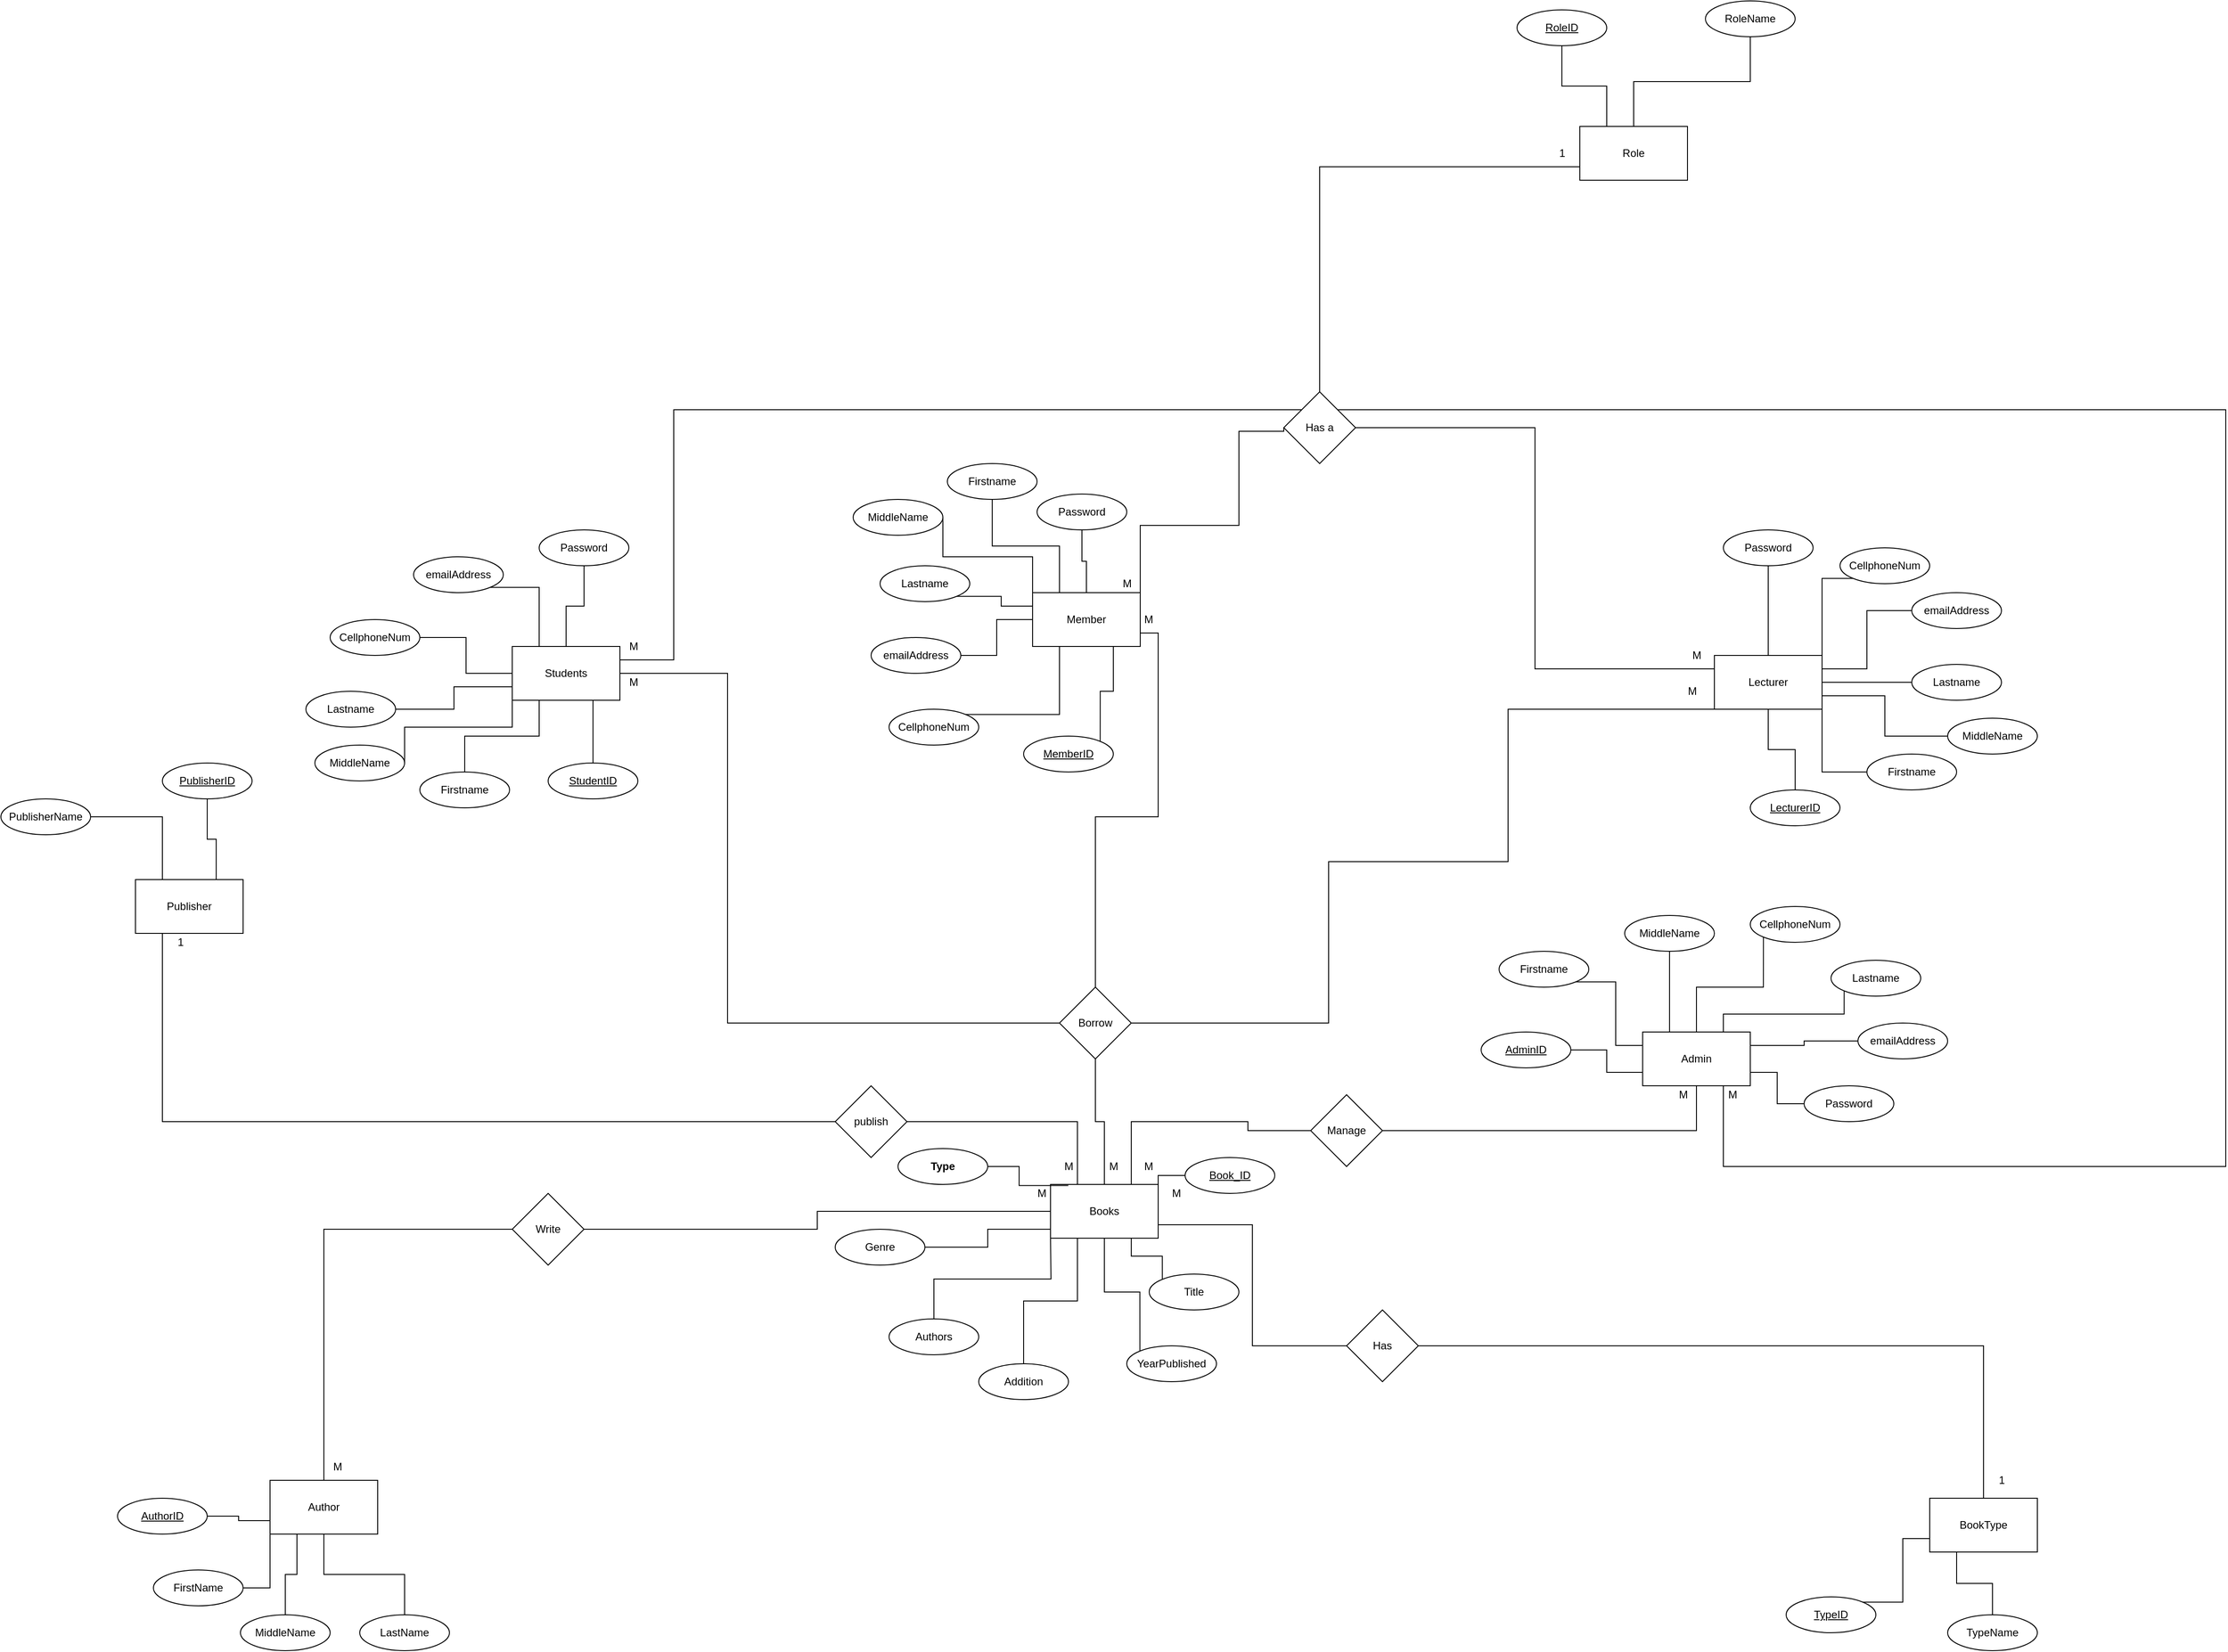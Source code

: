 <mxfile version="14.6.13" type="device" pages="2"><diagram id="C5RBs43oDa-KdzZeNtuy" name="ERD"><mxGraphModel dx="2506" dy="1703" grid="1" gridSize="10" guides="1" tooltips="1" connect="1" arrows="1" fold="1" page="1" pageScale="1" pageWidth="827" pageHeight="1169" math="0" shadow="0"><root><mxCell id="WIyWlLk6GJQsqaUBKTNV-0"/><mxCell id="WIyWlLk6GJQsqaUBKTNV-1" parent="WIyWlLk6GJQsqaUBKTNV-0"/><mxCell id="7VMRkfMo78nSkbZsJmog-11" style="edgeStyle=orthogonalEdgeStyle;rounded=0;orthogonalLoop=1;jettySize=auto;html=1;exitX=1;exitY=0.25;exitDx=0;exitDy=0;entryX=0;entryY=0.5;entryDx=0;entryDy=0;endArrow=none;endFill=0;" parent="WIyWlLk6GJQsqaUBKTNV-1" source="7VMRkfMo78nSkbZsJmog-0" target="7VMRkfMo78nSkbZsJmog-4" edge="1"><mxGeometry relative="1" as="geometry"><Array as="points"><mxPoint x="-190" y="-310"/><mxPoint x="-70" y="-310"/><mxPoint x="-70" y="80"/></Array></mxGeometry></mxCell><mxCell id="7VMRkfMo78nSkbZsJmog-0" value="Students" style="rounded=0;whiteSpace=wrap;html=1;" parent="WIyWlLk6GJQsqaUBKTNV-1" vertex="1"><mxGeometry x="-310" y="-340" width="120" height="60" as="geometry"/></mxCell><mxCell id="7VMRkfMo78nSkbZsJmog-24" style="edgeStyle=orthogonalEdgeStyle;rounded=0;orthogonalLoop=1;jettySize=auto;html=1;exitX=1;exitY=0.75;exitDx=0;exitDy=0;endArrow=none;endFill=0;" parent="WIyWlLk6GJQsqaUBKTNV-1" source="7VMRkfMo78nSkbZsJmog-1" target="7VMRkfMo78nSkbZsJmog-4" edge="1"><mxGeometry relative="1" as="geometry"/></mxCell><mxCell id="7VMRkfMo78nSkbZsJmog-106" style="edgeStyle=orthogonalEdgeStyle;rounded=0;orthogonalLoop=1;jettySize=auto;html=1;exitX=0.5;exitY=0;exitDx=0;exitDy=0;entryX=0.5;entryY=1;entryDx=0;entryDy=0;endArrow=none;endFill=0;" parent="WIyWlLk6GJQsqaUBKTNV-1" source="7VMRkfMo78nSkbZsJmog-1" target="7VMRkfMo78nSkbZsJmog-102" edge="1"><mxGeometry relative="1" as="geometry"/></mxCell><mxCell id="7VMRkfMo78nSkbZsJmog-1" value="Member" style="rounded=0;whiteSpace=wrap;html=1;" parent="WIyWlLk6GJQsqaUBKTNV-1" vertex="1"><mxGeometry x="270" y="-400" width="120" height="60" as="geometry"/></mxCell><mxCell id="7VMRkfMo78nSkbZsJmog-27" value="" style="edgeStyle=orthogonalEdgeStyle;rounded=0;orthogonalLoop=1;jettySize=auto;html=1;endArrow=none;endFill=0;" parent="WIyWlLk6GJQsqaUBKTNV-1" source="7VMRkfMo78nSkbZsJmog-2" target="7VMRkfMo78nSkbZsJmog-19" edge="1"><mxGeometry relative="1" as="geometry"/></mxCell><mxCell id="7VMRkfMo78nSkbZsJmog-32" style="edgeStyle=orthogonalEdgeStyle;rounded=0;orthogonalLoop=1;jettySize=auto;html=1;exitX=0.25;exitY=0;exitDx=0;exitDy=0;entryX=1;entryY=0.5;entryDx=0;entryDy=0;endArrow=none;endFill=0;" parent="WIyWlLk6GJQsqaUBKTNV-1" source="7VMRkfMo78nSkbZsJmog-2" target="7VMRkfMo78nSkbZsJmog-31" edge="1"><mxGeometry relative="1" as="geometry"/></mxCell><mxCell id="7VMRkfMo78nSkbZsJmog-69" style="edgeStyle=orthogonalEdgeStyle;rounded=0;orthogonalLoop=1;jettySize=auto;html=1;exitX=1;exitY=0.75;exitDx=0;exitDy=0;entryX=0;entryY=0.5;entryDx=0;entryDy=0;endArrow=none;endFill=0;" parent="WIyWlLk6GJQsqaUBKTNV-1" source="7VMRkfMo78nSkbZsJmog-2" target="7VMRkfMo78nSkbZsJmog-38" edge="1"><mxGeometry relative="1" as="geometry"/></mxCell><mxCell id="7VMRkfMo78nSkbZsJmog-2" value="Books" style="rounded=0;whiteSpace=wrap;html=1;" parent="WIyWlLk6GJQsqaUBKTNV-1" vertex="1"><mxGeometry x="290" y="260" width="120" height="60" as="geometry"/></mxCell><mxCell id="7VMRkfMo78nSkbZsJmog-3" value="Publisher" style="rounded=0;whiteSpace=wrap;html=1;" parent="WIyWlLk6GJQsqaUBKTNV-1" vertex="1"><mxGeometry x="-730" y="-80" width="120" height="60" as="geometry"/></mxCell><mxCell id="7VMRkfMo78nSkbZsJmog-12" style="edgeStyle=orthogonalEdgeStyle;rounded=0;orthogonalLoop=1;jettySize=auto;html=1;exitX=0.5;exitY=1;exitDx=0;exitDy=0;endArrow=none;endFill=0;" parent="WIyWlLk6GJQsqaUBKTNV-1" source="7VMRkfMo78nSkbZsJmog-4" target="7VMRkfMo78nSkbZsJmog-2" edge="1"><mxGeometry relative="1" as="geometry"/></mxCell><mxCell id="7VMRkfMo78nSkbZsJmog-4" value="Borrow" style="rhombus;whiteSpace=wrap;html=1;" parent="WIyWlLk6GJQsqaUBKTNV-1" vertex="1"><mxGeometry x="300" y="40" width="80" height="80" as="geometry"/></mxCell><mxCell id="7VMRkfMo78nSkbZsJmog-16" style="edgeStyle=orthogonalEdgeStyle;rounded=0;orthogonalLoop=1;jettySize=auto;html=1;exitX=0;exitY=0.5;exitDx=0;exitDy=0;entryX=0.75;entryY=0;entryDx=0;entryDy=0;endArrow=none;endFill=0;" parent="WIyWlLk6GJQsqaUBKTNV-1" source="7VMRkfMo78nSkbZsJmog-5" target="7VMRkfMo78nSkbZsJmog-2" edge="1"><mxGeometry relative="1" as="geometry"><Array as="points"><mxPoint x="510" y="200"/><mxPoint x="510" y="190"/><mxPoint x="380" y="190"/></Array></mxGeometry></mxCell><mxCell id="7VMRkfMo78nSkbZsJmog-5" value="Manage" style="rhombus;whiteSpace=wrap;html=1;" parent="WIyWlLk6GJQsqaUBKTNV-1" vertex="1"><mxGeometry x="580" y="160" width="80" height="80" as="geometry"/></mxCell><mxCell id="7VMRkfMo78nSkbZsJmog-20" style="edgeStyle=orthogonalEdgeStyle;rounded=0;orthogonalLoop=1;jettySize=auto;html=1;exitX=0.5;exitY=1;exitDx=0;exitDy=0;entryX=1;entryY=0.5;entryDx=0;entryDy=0;endArrow=none;endFill=0;" parent="WIyWlLk6GJQsqaUBKTNV-1" source="7VMRkfMo78nSkbZsJmog-6" target="7VMRkfMo78nSkbZsJmog-4" edge="1"><mxGeometry relative="1" as="geometry"><Array as="points"><mxPoint x="800" y="-100"/><mxPoint x="600" y="-100"/><mxPoint x="600" y="80"/></Array></mxGeometry></mxCell><mxCell id="7VMRkfMo78nSkbZsJmog-6" value="Lecturer" style="rounded=0;whiteSpace=wrap;html=1;" parent="WIyWlLk6GJQsqaUBKTNV-1" vertex="1"><mxGeometry x="1030" y="-330" width="120" height="60" as="geometry"/></mxCell><mxCell id="7VMRkfMo78nSkbZsJmog-15" style="edgeStyle=orthogonalEdgeStyle;rounded=0;orthogonalLoop=1;jettySize=auto;html=1;exitX=0.5;exitY=1;exitDx=0;exitDy=0;endArrow=none;endFill=0;entryX=1;entryY=0.5;entryDx=0;entryDy=0;" parent="WIyWlLk6GJQsqaUBKTNV-1" source="7VMRkfMo78nSkbZsJmog-7" target="7VMRkfMo78nSkbZsJmog-5" edge="1"><mxGeometry relative="1" as="geometry"/></mxCell><mxCell id="7VMRkfMo78nSkbZsJmog-7" value="Admin" style="rounded=0;whiteSpace=wrap;html=1;" parent="WIyWlLk6GJQsqaUBKTNV-1" vertex="1"><mxGeometry x="950" y="90" width="120" height="60" as="geometry"/></mxCell><mxCell id="7VMRkfMo78nSkbZsJmog-9" value="BookType" style="rounded=0;whiteSpace=wrap;html=1;" parent="WIyWlLk6GJQsqaUBKTNV-1" vertex="1"><mxGeometry x="1270" y="610" width="120" height="60" as="geometry"/></mxCell><mxCell id="7VMRkfMo78nSkbZsJmog-14" value="M" style="text;html=1;align=center;verticalAlign=middle;resizable=0;points=[];autosize=1;" parent="WIyWlLk6GJQsqaUBKTNV-1" vertex="1"><mxGeometry x="345" y="230" width="30" height="20" as="geometry"/></mxCell><mxCell id="7VMRkfMo78nSkbZsJmog-17" value="M" style="text;html=1;align=center;verticalAlign=middle;resizable=0;points=[];autosize=1;" parent="WIyWlLk6GJQsqaUBKTNV-1" vertex="1"><mxGeometry x="980" y="150" width="30" height="20" as="geometry"/></mxCell><mxCell id="7VMRkfMo78nSkbZsJmog-18" value="M" style="text;html=1;align=center;verticalAlign=middle;resizable=0;points=[];autosize=1;" parent="WIyWlLk6GJQsqaUBKTNV-1" vertex="1"><mxGeometry x="384" y="230" width="30" height="20" as="geometry"/></mxCell><mxCell id="7VMRkfMo78nSkbZsJmog-28" value="" style="edgeStyle=orthogonalEdgeStyle;rounded=0;orthogonalLoop=1;jettySize=auto;html=1;endArrow=none;endFill=0;" parent="WIyWlLk6GJQsqaUBKTNV-1" source="7VMRkfMo78nSkbZsJmog-19" target="7VMRkfMo78nSkbZsJmog-26" edge="1"><mxGeometry relative="1" as="geometry"/></mxCell><mxCell id="7VMRkfMo78nSkbZsJmog-19" value="Write" style="rhombus;whiteSpace=wrap;html=1;" parent="WIyWlLk6GJQsqaUBKTNV-1" vertex="1"><mxGeometry x="-310" y="270" width="80" height="80" as="geometry"/></mxCell><mxCell id="7VMRkfMo78nSkbZsJmog-21" value="M" style="text;html=1;align=center;verticalAlign=middle;resizable=0;points=[];autosize=1;" parent="WIyWlLk6GJQsqaUBKTNV-1" vertex="1"><mxGeometry x="990" y="-300" width="30" height="20" as="geometry"/></mxCell><mxCell id="7VMRkfMo78nSkbZsJmog-25" value="M" style="text;html=1;align=center;verticalAlign=middle;resizable=0;points=[];autosize=1;" parent="WIyWlLk6GJQsqaUBKTNV-1" vertex="1"><mxGeometry x="384" y="-380" width="30" height="20" as="geometry"/></mxCell><mxCell id="7VMRkfMo78nSkbZsJmog-26" value="Author" style="rounded=0;whiteSpace=wrap;html=1;" parent="WIyWlLk6GJQsqaUBKTNV-1" vertex="1"><mxGeometry x="-580" y="590" width="120" height="60" as="geometry"/></mxCell><mxCell id="7VMRkfMo78nSkbZsJmog-29" value="M" style="text;html=1;align=center;verticalAlign=middle;resizable=0;points=[];autosize=1;" parent="WIyWlLk6GJQsqaUBKTNV-1" vertex="1"><mxGeometry x="-520" y="565" width="30" height="20" as="geometry"/></mxCell><mxCell id="7VMRkfMo78nSkbZsJmog-30" value="M" style="text;html=1;align=center;verticalAlign=middle;resizable=0;points=[];autosize=1;" parent="WIyWlLk6GJQsqaUBKTNV-1" vertex="1"><mxGeometry x="265" y="260" width="30" height="20" as="geometry"/></mxCell><mxCell id="7VMRkfMo78nSkbZsJmog-31" value="publish" style="rhombus;whiteSpace=wrap;html=1;" parent="WIyWlLk6GJQsqaUBKTNV-1" vertex="1"><mxGeometry x="50" y="150" width="80" height="80" as="geometry"/></mxCell><mxCell id="7VMRkfMo78nSkbZsJmog-34" value="M" style="text;html=1;align=center;verticalAlign=middle;resizable=0;points=[];autosize=1;" parent="WIyWlLk6GJQsqaUBKTNV-1" vertex="1"><mxGeometry x="295" y="230" width="30" height="20" as="geometry"/></mxCell><mxCell id="7VMRkfMo78nSkbZsJmog-70" style="edgeStyle=orthogonalEdgeStyle;rounded=0;orthogonalLoop=1;jettySize=auto;html=1;exitX=1;exitY=0.5;exitDx=0;exitDy=0;entryX=0.5;entryY=0;entryDx=0;entryDy=0;endArrow=none;endFill=0;" parent="WIyWlLk6GJQsqaUBKTNV-1" source="7VMRkfMo78nSkbZsJmog-38" target="7VMRkfMo78nSkbZsJmog-9" edge="1"><mxGeometry relative="1" as="geometry"/></mxCell><mxCell id="7VMRkfMo78nSkbZsJmog-38" value="Has" style="rhombus;whiteSpace=wrap;html=1;" parent="WIyWlLk6GJQsqaUBKTNV-1" vertex="1"><mxGeometry x="620" y="400" width="80" height="80" as="geometry"/></mxCell><mxCell id="7VMRkfMo78nSkbZsJmog-78" style="edgeStyle=orthogonalEdgeStyle;rounded=0;orthogonalLoop=1;jettySize=auto;html=1;exitX=0.5;exitY=0;exitDx=0;exitDy=0;endArrow=none;endFill=0;" parent="WIyWlLk6GJQsqaUBKTNV-1" source="7VMRkfMo78nSkbZsJmog-48" edge="1"><mxGeometry relative="1" as="geometry"><mxPoint x="290" y="320" as="targetPoint"/></mxGeometry></mxCell><mxCell id="7VMRkfMo78nSkbZsJmog-48" value="Authors" style="ellipse;whiteSpace=wrap;html=1;align=center;" parent="WIyWlLk6GJQsqaUBKTNV-1" vertex="1"><mxGeometry x="110" y="410" width="100" height="40" as="geometry"/></mxCell><mxCell id="7VMRkfMo78nSkbZsJmog-79" style="edgeStyle=orthogonalEdgeStyle;rounded=0;orthogonalLoop=1;jettySize=auto;html=1;exitX=0;exitY=0;exitDx=0;exitDy=0;entryX=0.75;entryY=1;entryDx=0;entryDy=0;endArrow=none;endFill=0;" parent="WIyWlLk6GJQsqaUBKTNV-1" source="7VMRkfMo78nSkbZsJmog-49" target="7VMRkfMo78nSkbZsJmog-2" edge="1"><mxGeometry relative="1" as="geometry"/></mxCell><mxCell id="7VMRkfMo78nSkbZsJmog-49" value="Title" style="ellipse;whiteSpace=wrap;html=1;align=center;" parent="WIyWlLk6GJQsqaUBKTNV-1" vertex="1"><mxGeometry x="400" y="360" width="100" height="40" as="geometry"/></mxCell><mxCell id="7VMRkfMo78nSkbZsJmog-80" style="edgeStyle=orthogonalEdgeStyle;rounded=0;orthogonalLoop=1;jettySize=auto;html=1;exitX=0;exitY=0.5;exitDx=0;exitDy=0;entryX=1;entryY=0;entryDx=0;entryDy=0;endArrow=none;endFill=0;" parent="WIyWlLk6GJQsqaUBKTNV-1" source="7VMRkfMo78nSkbZsJmog-50" target="7VMRkfMo78nSkbZsJmog-2" edge="1"><mxGeometry relative="1" as="geometry"/></mxCell><mxCell id="7VMRkfMo78nSkbZsJmog-50" value="Book_ID" style="ellipse;whiteSpace=wrap;html=1;align=center;fontStyle=4;" parent="WIyWlLk6GJQsqaUBKTNV-1" vertex="1"><mxGeometry x="440" y="230" width="100" height="40" as="geometry"/></mxCell><mxCell id="7VMRkfMo78nSkbZsJmog-35" value="1" style="text;html=1;align=center;verticalAlign=middle;resizable=0;points=[];autosize=1;" parent="WIyWlLk6GJQsqaUBKTNV-1" vertex="1"><mxGeometry x="-690" y="-20" width="20" height="20" as="geometry"/></mxCell><mxCell id="7VMRkfMo78nSkbZsJmog-57" value="" style="edgeStyle=orthogonalEdgeStyle;rounded=0;orthogonalLoop=1;jettySize=auto;html=1;endArrow=none;endFill=0;entryX=0.25;entryY=1;entryDx=0;entryDy=0;" parent="WIyWlLk6GJQsqaUBKTNV-1" source="7VMRkfMo78nSkbZsJmog-31" target="7VMRkfMo78nSkbZsJmog-3" edge="1"><mxGeometry relative="1" as="geometry"><mxPoint x="50.0" y="190.0" as="sourcePoint"/><mxPoint x="-670.0" y="-20" as="targetPoint"/></mxGeometry></mxCell><mxCell id="7VMRkfMo78nSkbZsJmog-13" value="M" style="text;html=1;align=center;verticalAlign=middle;resizable=0;points=[];autosize=1;" parent="WIyWlLk6GJQsqaUBKTNV-1" vertex="1"><mxGeometry x="-190" y="-310" width="30" height="20" as="geometry"/></mxCell><mxCell id="7VMRkfMo78nSkbZsJmog-58" style="edgeStyle=orthogonalEdgeStyle;rounded=0;orthogonalLoop=1;jettySize=auto;html=1;exitX=1;exitY=0.5;exitDx=0;exitDy=0;entryX=0;entryY=0.5;entryDx=0;entryDy=0;endArrow=none;endFill=0;" parent="WIyWlLk6GJQsqaUBKTNV-1" source="7VMRkfMo78nSkbZsJmog-0" target="7VMRkfMo78nSkbZsJmog-13" edge="1"><mxGeometry relative="1" as="geometry"><mxPoint x="-190.0" y="-310" as="sourcePoint"/><mxPoint x="300.0" y="80" as="targetPoint"/><Array as="points"/></mxGeometry></mxCell><mxCell id="7VMRkfMo78nSkbZsJmog-77" style="edgeStyle=orthogonalEdgeStyle;rounded=0;orthogonalLoop=1;jettySize=auto;html=1;exitX=1;exitY=0.5;exitDx=0;exitDy=0;entryX=0;entryY=1;entryDx=0;entryDy=0;endArrow=none;endFill=0;" parent="WIyWlLk6GJQsqaUBKTNV-1" source="7VMRkfMo78nSkbZsJmog-60" target="7VMRkfMo78nSkbZsJmog-2" edge="1"><mxGeometry relative="1" as="geometry"><Array as="points"><mxPoint x="220" y="330"/><mxPoint x="220" y="310"/><mxPoint x="290" y="310"/></Array></mxGeometry></mxCell><mxCell id="7VMRkfMo78nSkbZsJmog-60" value="Genre" style="ellipse;whiteSpace=wrap;html=1;align=center;" parent="WIyWlLk6GJQsqaUBKTNV-1" vertex="1"><mxGeometry x="50" y="310" width="100" height="40" as="geometry"/></mxCell><mxCell id="7VMRkfMo78nSkbZsJmog-81" style="edgeStyle=orthogonalEdgeStyle;rounded=0;orthogonalLoop=1;jettySize=auto;html=1;exitX=1;exitY=0.5;exitDx=0;exitDy=0;entryX=0.165;entryY=0.021;entryDx=0;entryDy=0;entryPerimeter=0;endArrow=none;endFill=0;" parent="WIyWlLk6GJQsqaUBKTNV-1" source="7VMRkfMo78nSkbZsJmog-61" target="7VMRkfMo78nSkbZsJmog-2" edge="1"><mxGeometry relative="1" as="geometry"/></mxCell><mxCell id="7VMRkfMo78nSkbZsJmog-61" value="&lt;b&gt;Type&lt;/b&gt;" style="ellipse;whiteSpace=wrap;html=1;align=center;" parent="WIyWlLk6GJQsqaUBKTNV-1" vertex="1"><mxGeometry x="120" y="220" width="100" height="40" as="geometry"/></mxCell><mxCell id="7VMRkfMo78nSkbZsJmog-64" style="edgeStyle=orthogonalEdgeStyle;rounded=0;orthogonalLoop=1;jettySize=auto;html=1;exitX=0;exitY=0.75;exitDx=0;exitDy=0;entryX=0.5;entryY=0;entryDx=0;entryDy=0;endArrow=none;endFill=0;" parent="WIyWlLk6GJQsqaUBKTNV-1" source="7VMRkfMo78nSkbZsJmog-62" target="7VMRkfMo78nSkbZsJmog-63" edge="1"><mxGeometry relative="1" as="geometry"/></mxCell><mxCell id="7VMRkfMo78nSkbZsJmog-62" value="Role" style="rounded=0;whiteSpace=wrap;html=1;" parent="WIyWlLk6GJQsqaUBKTNV-1" vertex="1"><mxGeometry x="880" y="-920" width="120" height="60" as="geometry"/></mxCell><mxCell id="7VMRkfMo78nSkbZsJmog-65" style="edgeStyle=orthogonalEdgeStyle;rounded=0;orthogonalLoop=1;jettySize=auto;html=1;exitX=0;exitY=0.5;exitDx=0;exitDy=0;entryX=1;entryY=0.25;entryDx=0;entryDy=0;endArrow=none;endFill=0;" parent="WIyWlLk6GJQsqaUBKTNV-1" source="7VMRkfMo78nSkbZsJmog-63" target="7VMRkfMo78nSkbZsJmog-1" edge="1"><mxGeometry relative="1" as="geometry"><Array as="points"><mxPoint x="550" y="-580"/><mxPoint x="500" y="-580"/><mxPoint x="500" y="-475"/></Array></mxGeometry></mxCell><mxCell id="7VMRkfMo78nSkbZsJmog-66" style="edgeStyle=orthogonalEdgeStyle;rounded=0;orthogonalLoop=1;jettySize=auto;html=1;exitX=0;exitY=0;exitDx=0;exitDy=0;endArrow=none;endFill=0;entryX=1;entryY=0.25;entryDx=0;entryDy=0;" parent="WIyWlLk6GJQsqaUBKTNV-1" source="7VMRkfMo78nSkbZsJmog-63" target="7VMRkfMo78nSkbZsJmog-0" edge="1"><mxGeometry relative="1" as="geometry"><mxPoint x="-160" y="-510" as="targetPoint"/><Array as="points"><mxPoint x="-130" y="-604"/><mxPoint x="-130" y="-325"/></Array></mxGeometry></mxCell><mxCell id="7VMRkfMo78nSkbZsJmog-67" style="edgeStyle=orthogonalEdgeStyle;rounded=0;orthogonalLoop=1;jettySize=auto;html=1;exitX=1;exitY=0.5;exitDx=0;exitDy=0;entryX=0;entryY=0.25;entryDx=0;entryDy=0;endArrow=none;endFill=0;" parent="WIyWlLk6GJQsqaUBKTNV-1" source="7VMRkfMo78nSkbZsJmog-63" target="7VMRkfMo78nSkbZsJmog-6" edge="1"><mxGeometry relative="1" as="geometry"/></mxCell><mxCell id="7VMRkfMo78nSkbZsJmog-68" style="edgeStyle=orthogonalEdgeStyle;rounded=0;orthogonalLoop=1;jettySize=auto;html=1;exitX=1;exitY=0;exitDx=0;exitDy=0;endArrow=none;endFill=0;entryX=0.75;entryY=1;entryDx=0;entryDy=0;" parent="WIyWlLk6GJQsqaUBKTNV-1" source="7VMRkfMo78nSkbZsJmog-63" target="7VMRkfMo78nSkbZsJmog-7" edge="1"><mxGeometry relative="1" as="geometry"><mxPoint x="1161.429" y="-260" as="targetPoint"/><Array as="points"><mxPoint x="1600" y="-604"/><mxPoint x="1600" y="240"/><mxPoint x="1040" y="240"/></Array></mxGeometry></mxCell><mxCell id="7VMRkfMo78nSkbZsJmog-63" value="Has a" style="rhombus;whiteSpace=wrap;html=1;" parent="WIyWlLk6GJQsqaUBKTNV-1" vertex="1"><mxGeometry x="550" y="-624" width="80" height="80" as="geometry"/></mxCell><mxCell id="7VMRkfMo78nSkbZsJmog-71" value="M" style="text;html=1;align=center;verticalAlign=middle;resizable=0;points=[];autosize=1;" parent="WIyWlLk6GJQsqaUBKTNV-1" vertex="1"><mxGeometry x="415" y="260" width="30" height="20" as="geometry"/></mxCell><mxCell id="7VMRkfMo78nSkbZsJmog-72" value="1" style="text;html=1;align=center;verticalAlign=middle;resizable=0;points=[];autosize=1;" parent="WIyWlLk6GJQsqaUBKTNV-1" vertex="1"><mxGeometry x="1340" y="580" width="20" height="20" as="geometry"/></mxCell><mxCell id="7VMRkfMo78nSkbZsJmog-73" value="1" style="text;html=1;align=center;verticalAlign=middle;resizable=0;points=[];autosize=1;" parent="WIyWlLk6GJQsqaUBKTNV-1" vertex="1"><mxGeometry x="850" y="-900" width="20" height="20" as="geometry"/></mxCell><mxCell id="7VMRkfMo78nSkbZsJmog-74" value="M" style="text;html=1;align=center;verticalAlign=middle;resizable=0;points=[];autosize=1;" parent="WIyWlLk6GJQsqaUBKTNV-1" vertex="1"><mxGeometry x="-190" y="-350" width="30" height="20" as="geometry"/></mxCell><mxCell id="7VMRkfMo78nSkbZsJmog-75" value="M" style="text;html=1;align=center;verticalAlign=middle;resizable=0;points=[];autosize=1;" parent="WIyWlLk6GJQsqaUBKTNV-1" vertex="1"><mxGeometry x="360" y="-420" width="30" height="20" as="geometry"/></mxCell><mxCell id="7VMRkfMo78nSkbZsJmog-76" value="M" style="text;html=1;align=center;verticalAlign=middle;resizable=0;points=[];autosize=1;" parent="WIyWlLk6GJQsqaUBKTNV-1" vertex="1"><mxGeometry x="995" y="-340" width="30" height="20" as="geometry"/></mxCell><mxCell id="7VMRkfMo78nSkbZsJmog-91" style="edgeStyle=orthogonalEdgeStyle;rounded=0;orthogonalLoop=1;jettySize=auto;html=1;exitX=1;exitY=0.5;exitDx=0;exitDy=0;entryX=0;entryY=0.5;entryDx=0;entryDy=0;endArrow=none;endFill=0;" parent="WIyWlLk6GJQsqaUBKTNV-1" source="7VMRkfMo78nSkbZsJmog-82" target="7VMRkfMo78nSkbZsJmog-0" edge="1"><mxGeometry relative="1" as="geometry"/></mxCell><mxCell id="7VMRkfMo78nSkbZsJmog-82" value="CellphoneNum" style="ellipse;whiteSpace=wrap;html=1;align=center;" parent="WIyWlLk6GJQsqaUBKTNV-1" vertex="1"><mxGeometry x="-513" y="-370" width="100" height="40" as="geometry"/></mxCell><mxCell id="7VMRkfMo78nSkbZsJmog-90" style="edgeStyle=orthogonalEdgeStyle;rounded=0;orthogonalLoop=1;jettySize=auto;html=1;exitX=1;exitY=0.5;exitDx=0;exitDy=0;entryX=0;entryY=0.75;entryDx=0;entryDy=0;endArrow=none;endFill=0;" parent="WIyWlLk6GJQsqaUBKTNV-1" source="7VMRkfMo78nSkbZsJmog-83" target="7VMRkfMo78nSkbZsJmog-0" edge="1"><mxGeometry relative="1" as="geometry"/></mxCell><mxCell id="7VMRkfMo78nSkbZsJmog-83" value="Lastname" style="ellipse;whiteSpace=wrap;html=1;align=center;" parent="WIyWlLk6GJQsqaUBKTNV-1" vertex="1"><mxGeometry x="-540" y="-290" width="100" height="40" as="geometry"/></mxCell><mxCell id="7VMRkfMo78nSkbZsJmog-89" style="edgeStyle=orthogonalEdgeStyle;rounded=0;orthogonalLoop=1;jettySize=auto;html=1;exitX=0.5;exitY=0;exitDx=0;exitDy=0;entryX=0.25;entryY=1;entryDx=0;entryDy=0;endArrow=none;endFill=0;" parent="WIyWlLk6GJQsqaUBKTNV-1" source="7VMRkfMo78nSkbZsJmog-84" target="7VMRkfMo78nSkbZsJmog-0" edge="1"><mxGeometry relative="1" as="geometry"/></mxCell><mxCell id="7VMRkfMo78nSkbZsJmog-84" value="Firstname" style="ellipse;whiteSpace=wrap;html=1;align=center;" parent="WIyWlLk6GJQsqaUBKTNV-1" vertex="1"><mxGeometry x="-413" y="-200" width="100" height="40" as="geometry"/></mxCell><mxCell id="7VMRkfMo78nSkbZsJmog-88" style="edgeStyle=orthogonalEdgeStyle;rounded=0;orthogonalLoop=1;jettySize=auto;html=1;exitX=0.5;exitY=0;exitDx=0;exitDy=0;entryX=0.75;entryY=1;entryDx=0;entryDy=0;endArrow=none;endFill=0;" parent="WIyWlLk6GJQsqaUBKTNV-1" source="7VMRkfMo78nSkbZsJmog-85" target="7VMRkfMo78nSkbZsJmog-0" edge="1"><mxGeometry relative="1" as="geometry"/></mxCell><mxCell id="7VMRkfMo78nSkbZsJmog-85" value="StudentID" style="ellipse;whiteSpace=wrap;html=1;align=center;fontStyle=4;" parent="WIyWlLk6GJQsqaUBKTNV-1" vertex="1"><mxGeometry x="-270" y="-210" width="100" height="40" as="geometry"/></mxCell><mxCell id="7VMRkfMo78nSkbZsJmog-92" style="edgeStyle=orthogonalEdgeStyle;rounded=0;orthogonalLoop=1;jettySize=auto;html=1;exitX=1;exitY=1;exitDx=0;exitDy=0;entryX=0.25;entryY=0;entryDx=0;entryDy=0;endArrow=none;endFill=0;" parent="WIyWlLk6GJQsqaUBKTNV-1" source="7VMRkfMo78nSkbZsJmog-86" target="7VMRkfMo78nSkbZsJmog-0" edge="1"><mxGeometry relative="1" as="geometry"/></mxCell><mxCell id="7VMRkfMo78nSkbZsJmog-86" value="emailAddress" style="ellipse;whiteSpace=wrap;html=1;align=center;" parent="WIyWlLk6GJQsqaUBKTNV-1" vertex="1"><mxGeometry x="-420" y="-440" width="100" height="40" as="geometry"/></mxCell><mxCell id="7VMRkfMo78nSkbZsJmog-93" style="edgeStyle=orthogonalEdgeStyle;rounded=0;orthogonalLoop=1;jettySize=auto;html=1;exitX=0.5;exitY=1;exitDx=0;exitDy=0;endArrow=none;endFill=0;" parent="WIyWlLk6GJQsqaUBKTNV-1" source="7VMRkfMo78nSkbZsJmog-87" target="7VMRkfMo78nSkbZsJmog-0" edge="1"><mxGeometry relative="1" as="geometry"/></mxCell><mxCell id="7VMRkfMo78nSkbZsJmog-87" value="Password" style="ellipse;whiteSpace=wrap;html=1;align=center;" parent="WIyWlLk6GJQsqaUBKTNV-1" vertex="1"><mxGeometry x="-280" y="-470" width="100" height="40" as="geometry"/></mxCell><mxCell id="7VMRkfMo78nSkbZsJmog-107" style="edgeStyle=orthogonalEdgeStyle;rounded=0;orthogonalLoop=1;jettySize=auto;html=1;exitX=0.5;exitY=1;exitDx=0;exitDy=0;entryX=0.25;entryY=0;entryDx=0;entryDy=0;endArrow=none;endFill=0;" parent="WIyWlLk6GJQsqaUBKTNV-1" source="7VMRkfMo78nSkbZsJmog-94" target="7VMRkfMo78nSkbZsJmog-1" edge="1"><mxGeometry relative="1" as="geometry"/></mxCell><mxCell id="7VMRkfMo78nSkbZsJmog-94" value="Firstname" style="ellipse;whiteSpace=wrap;html=1;align=center;" parent="WIyWlLk6GJQsqaUBKTNV-1" vertex="1"><mxGeometry x="175" y="-544" width="100" height="40" as="geometry"/></mxCell><mxCell id="7VMRkfMo78nSkbZsJmog-113" style="edgeStyle=orthogonalEdgeStyle;rounded=0;orthogonalLoop=1;jettySize=auto;html=1;exitX=0;exitY=0.5;exitDx=0;exitDy=0;entryX=0.75;entryY=1;entryDx=0;entryDy=0;endArrow=none;endFill=0;" parent="WIyWlLk6GJQsqaUBKTNV-1" source="7VMRkfMo78nSkbZsJmog-95" target="7VMRkfMo78nSkbZsJmog-6" edge="1"><mxGeometry relative="1" as="geometry"><Array as="points"><mxPoint x="1150" y="-200"/><mxPoint x="1150" y="-270"/></Array></mxGeometry></mxCell><mxCell id="7VMRkfMo78nSkbZsJmog-95" value="Firstname" style="ellipse;whiteSpace=wrap;html=1;align=center;" parent="WIyWlLk6GJQsqaUBKTNV-1" vertex="1"><mxGeometry x="1200" y="-220" width="100" height="40" as="geometry"/></mxCell><mxCell id="7VMRkfMo78nSkbZsJmog-108" style="edgeStyle=orthogonalEdgeStyle;rounded=0;orthogonalLoop=1;jettySize=auto;html=1;exitX=1;exitY=1;exitDx=0;exitDy=0;entryX=0;entryY=0.25;entryDx=0;entryDy=0;endArrow=none;endFill=0;" parent="WIyWlLk6GJQsqaUBKTNV-1" source="7VMRkfMo78nSkbZsJmog-96" target="7VMRkfMo78nSkbZsJmog-1" edge="1"><mxGeometry relative="1" as="geometry"/></mxCell><mxCell id="7VMRkfMo78nSkbZsJmog-96" value="Lastname" style="ellipse;whiteSpace=wrap;html=1;align=center;" parent="WIyWlLk6GJQsqaUBKTNV-1" vertex="1"><mxGeometry x="100" y="-430" width="100" height="40" as="geometry"/></mxCell><mxCell id="7VMRkfMo78nSkbZsJmog-114" style="edgeStyle=orthogonalEdgeStyle;rounded=0;orthogonalLoop=1;jettySize=auto;html=1;exitX=0;exitY=0.5;exitDx=0;exitDy=0;entryX=1;entryY=0.5;entryDx=0;entryDy=0;endArrow=none;endFill=0;" parent="WIyWlLk6GJQsqaUBKTNV-1" source="7VMRkfMo78nSkbZsJmog-97" target="7VMRkfMo78nSkbZsJmog-6" edge="1"><mxGeometry relative="1" as="geometry"/></mxCell><mxCell id="7VMRkfMo78nSkbZsJmog-97" value="Lastname" style="ellipse;whiteSpace=wrap;html=1;align=center;" parent="WIyWlLk6GJQsqaUBKTNV-1" vertex="1"><mxGeometry x="1250" y="-320" width="100" height="40" as="geometry"/></mxCell><mxCell id="7VMRkfMo78nSkbZsJmog-110" style="edgeStyle=orthogonalEdgeStyle;rounded=0;orthogonalLoop=1;jettySize=auto;html=1;exitX=1;exitY=0;exitDx=0;exitDy=0;entryX=0.25;entryY=1;entryDx=0;entryDy=0;endArrow=none;endFill=0;" parent="WIyWlLk6GJQsqaUBKTNV-1" source="7VMRkfMo78nSkbZsJmog-98" target="7VMRkfMo78nSkbZsJmog-1" edge="1"><mxGeometry relative="1" as="geometry"/></mxCell><mxCell id="7VMRkfMo78nSkbZsJmog-98" value="CellphoneNum" style="ellipse;whiteSpace=wrap;html=1;align=center;" parent="WIyWlLk6GJQsqaUBKTNV-1" vertex="1"><mxGeometry x="110" y="-270" width="100" height="40" as="geometry"/></mxCell><mxCell id="7VMRkfMo78nSkbZsJmog-116" style="edgeStyle=orthogonalEdgeStyle;rounded=0;orthogonalLoop=1;jettySize=auto;html=1;exitX=0;exitY=1;exitDx=0;exitDy=0;entryX=1;entryY=0;entryDx=0;entryDy=0;endArrow=none;endFill=0;" parent="WIyWlLk6GJQsqaUBKTNV-1" source="7VMRkfMo78nSkbZsJmog-99" target="7VMRkfMo78nSkbZsJmog-6" edge="1"><mxGeometry relative="1" as="geometry"/></mxCell><mxCell id="7VMRkfMo78nSkbZsJmog-99" value="CellphoneNum" style="ellipse;whiteSpace=wrap;html=1;align=center;" parent="WIyWlLk6GJQsqaUBKTNV-1" vertex="1"><mxGeometry x="1170" y="-450" width="100" height="40" as="geometry"/></mxCell><mxCell id="7VMRkfMo78nSkbZsJmog-115" style="edgeStyle=orthogonalEdgeStyle;rounded=0;orthogonalLoop=1;jettySize=auto;html=1;exitX=0;exitY=0.5;exitDx=0;exitDy=0;entryX=1;entryY=0.25;entryDx=0;entryDy=0;endArrow=none;endFill=0;" parent="WIyWlLk6GJQsqaUBKTNV-1" source="7VMRkfMo78nSkbZsJmog-100" target="7VMRkfMo78nSkbZsJmog-6" edge="1"><mxGeometry relative="1" as="geometry"/></mxCell><mxCell id="7VMRkfMo78nSkbZsJmog-100" value="emailAddress" style="ellipse;whiteSpace=wrap;html=1;align=center;" parent="WIyWlLk6GJQsqaUBKTNV-1" vertex="1"><mxGeometry x="1250" y="-400" width="100" height="40" as="geometry"/></mxCell><mxCell id="7VMRkfMo78nSkbZsJmog-109" style="edgeStyle=orthogonalEdgeStyle;rounded=0;orthogonalLoop=1;jettySize=auto;html=1;exitX=1;exitY=0.5;exitDx=0;exitDy=0;entryX=0;entryY=0.5;entryDx=0;entryDy=0;endArrow=none;endFill=0;" parent="WIyWlLk6GJQsqaUBKTNV-1" source="7VMRkfMo78nSkbZsJmog-101" target="7VMRkfMo78nSkbZsJmog-1" edge="1"><mxGeometry relative="1" as="geometry"/></mxCell><mxCell id="7VMRkfMo78nSkbZsJmog-101" value="emailAddress" style="ellipse;whiteSpace=wrap;html=1;align=center;" parent="WIyWlLk6GJQsqaUBKTNV-1" vertex="1"><mxGeometry x="90" y="-350" width="100" height="40" as="geometry"/></mxCell><mxCell id="7VMRkfMo78nSkbZsJmog-102" value="Password" style="ellipse;whiteSpace=wrap;html=1;align=center;" parent="WIyWlLk6GJQsqaUBKTNV-1" vertex="1"><mxGeometry x="275" y="-510" width="100" height="40" as="geometry"/></mxCell><mxCell id="7VMRkfMo78nSkbZsJmog-117" style="edgeStyle=orthogonalEdgeStyle;rounded=0;orthogonalLoop=1;jettySize=auto;html=1;exitX=0.5;exitY=1;exitDx=0;exitDy=0;endArrow=none;endFill=0;" parent="WIyWlLk6GJQsqaUBKTNV-1" source="7VMRkfMo78nSkbZsJmog-103" target="7VMRkfMo78nSkbZsJmog-6" edge="1"><mxGeometry relative="1" as="geometry"/></mxCell><mxCell id="7VMRkfMo78nSkbZsJmog-103" value="Password" style="ellipse;whiteSpace=wrap;html=1;align=center;" parent="WIyWlLk6GJQsqaUBKTNV-1" vertex="1"><mxGeometry x="1040" y="-470" width="100" height="40" as="geometry"/></mxCell><mxCell id="7VMRkfMo78nSkbZsJmog-111" style="edgeStyle=orthogonalEdgeStyle;rounded=0;orthogonalLoop=1;jettySize=auto;html=1;exitX=1;exitY=0;exitDx=0;exitDy=0;endArrow=none;endFill=0;entryX=0.75;entryY=1;entryDx=0;entryDy=0;" parent="WIyWlLk6GJQsqaUBKTNV-1" source="7VMRkfMo78nSkbZsJmog-104" target="7VMRkfMo78nSkbZsJmog-1" edge="1"><mxGeometry relative="1" as="geometry"><mxPoint x="360" y="-330" as="targetPoint"/></mxGeometry></mxCell><mxCell id="7VMRkfMo78nSkbZsJmog-104" value="MemberID" style="ellipse;whiteSpace=wrap;html=1;align=center;fontStyle=4;" parent="WIyWlLk6GJQsqaUBKTNV-1" vertex="1"><mxGeometry x="260" y="-240" width="100" height="40" as="geometry"/></mxCell><mxCell id="7VMRkfMo78nSkbZsJmog-112" style="edgeStyle=orthogonalEdgeStyle;rounded=0;orthogonalLoop=1;jettySize=auto;html=1;exitX=0.5;exitY=0;exitDx=0;exitDy=0;endArrow=none;endFill=0;" parent="WIyWlLk6GJQsqaUBKTNV-1" source="7VMRkfMo78nSkbZsJmog-105" target="7VMRkfMo78nSkbZsJmog-6" edge="1"><mxGeometry relative="1" as="geometry"/></mxCell><mxCell id="7VMRkfMo78nSkbZsJmog-105" value="LecturerID" style="ellipse;whiteSpace=wrap;html=1;align=center;fontStyle=4;" parent="WIyWlLk6GJQsqaUBKTNV-1" vertex="1"><mxGeometry x="1070" y="-180" width="100" height="40" as="geometry"/></mxCell><mxCell id="7VMRkfMo78nSkbZsJmog-120" style="edgeStyle=orthogonalEdgeStyle;rounded=0;orthogonalLoop=1;jettySize=auto;html=1;exitX=0.5;exitY=0;exitDx=0;exitDy=0;endArrow=none;endFill=0;entryX=0.25;entryY=1;entryDx=0;entryDy=0;" parent="WIyWlLk6GJQsqaUBKTNV-1" source="7VMRkfMo78nSkbZsJmog-118" target="7VMRkfMo78nSkbZsJmog-2" edge="1"><mxGeometry relative="1" as="geometry"/></mxCell><mxCell id="7VMRkfMo78nSkbZsJmog-118" value="Addition" style="ellipse;whiteSpace=wrap;html=1;align=center;" parent="WIyWlLk6GJQsqaUBKTNV-1" vertex="1"><mxGeometry x="210" y="460" width="100" height="40" as="geometry"/></mxCell><mxCell id="7VMRkfMo78nSkbZsJmog-121" style="edgeStyle=orthogonalEdgeStyle;rounded=0;orthogonalLoop=1;jettySize=auto;html=1;exitX=0;exitY=0;exitDx=0;exitDy=0;entryX=0.5;entryY=1;entryDx=0;entryDy=0;endArrow=none;endFill=0;" parent="WIyWlLk6GJQsqaUBKTNV-1" source="7VMRkfMo78nSkbZsJmog-119" target="7VMRkfMo78nSkbZsJmog-2" edge="1"><mxGeometry relative="1" as="geometry"/></mxCell><mxCell id="7VMRkfMo78nSkbZsJmog-119" value="YearPublished" style="ellipse;whiteSpace=wrap;html=1;align=center;" parent="WIyWlLk6GJQsqaUBKTNV-1" vertex="1"><mxGeometry x="375" y="440" width="100" height="40" as="geometry"/></mxCell><mxCell id="7VMRkfMo78nSkbZsJmog-125" style="edgeStyle=orthogonalEdgeStyle;rounded=0;orthogonalLoop=1;jettySize=auto;html=1;exitX=0.5;exitY=1;exitDx=0;exitDy=0;entryX=0.75;entryY=0;entryDx=0;entryDy=0;endArrow=none;endFill=0;" parent="WIyWlLk6GJQsqaUBKTNV-1" source="7VMRkfMo78nSkbZsJmog-122" target="7VMRkfMo78nSkbZsJmog-3" edge="1"><mxGeometry relative="1" as="geometry"/></mxCell><mxCell id="7VMRkfMo78nSkbZsJmog-122" value="PublisherID" style="ellipse;whiteSpace=wrap;html=1;align=center;fontStyle=4;" parent="WIyWlLk6GJQsqaUBKTNV-1" vertex="1"><mxGeometry x="-700" y="-210" width="100" height="40" as="geometry"/></mxCell><mxCell id="7VMRkfMo78nSkbZsJmog-126" style="edgeStyle=orthogonalEdgeStyle;rounded=0;orthogonalLoop=1;jettySize=auto;html=1;exitX=1;exitY=0.5;exitDx=0;exitDy=0;entryX=0.25;entryY=0;entryDx=0;entryDy=0;endArrow=none;endFill=0;" parent="WIyWlLk6GJQsqaUBKTNV-1" source="7VMRkfMo78nSkbZsJmog-123" target="7VMRkfMo78nSkbZsJmog-3" edge="1"><mxGeometry relative="1" as="geometry"/></mxCell><mxCell id="7VMRkfMo78nSkbZsJmog-123" value="PublisherName" style="ellipse;whiteSpace=wrap;html=1;align=center;" parent="WIyWlLk6GJQsqaUBKTNV-1" vertex="1"><mxGeometry x="-880" y="-170" width="100" height="40" as="geometry"/></mxCell><mxCell id="7VMRkfMo78nSkbZsJmog-130" style="edgeStyle=orthogonalEdgeStyle;rounded=0;orthogonalLoop=1;jettySize=auto;html=1;exitX=1;exitY=0.5;exitDx=0;exitDy=0;entryX=0;entryY=1;entryDx=0;entryDy=0;endArrow=none;endFill=0;" parent="WIyWlLk6GJQsqaUBKTNV-1" source="7VMRkfMo78nSkbZsJmog-124" target="7VMRkfMo78nSkbZsJmog-26" edge="1"><mxGeometry relative="1" as="geometry"/></mxCell><mxCell id="7VMRkfMo78nSkbZsJmog-124" value="FirstName" style="ellipse;whiteSpace=wrap;html=1;align=center;" parent="WIyWlLk6GJQsqaUBKTNV-1" vertex="1"><mxGeometry x="-710" y="690" width="100" height="40" as="geometry"/></mxCell><mxCell id="7VMRkfMo78nSkbZsJmog-129" style="edgeStyle=orthogonalEdgeStyle;rounded=0;orthogonalLoop=1;jettySize=auto;html=1;exitX=1;exitY=0.5;exitDx=0;exitDy=0;entryX=0;entryY=0.75;entryDx=0;entryDy=0;endArrow=none;endFill=0;" parent="WIyWlLk6GJQsqaUBKTNV-1" source="7VMRkfMo78nSkbZsJmog-127" target="7VMRkfMo78nSkbZsJmog-26" edge="1"><mxGeometry relative="1" as="geometry"/></mxCell><mxCell id="7VMRkfMo78nSkbZsJmog-127" value="AuthorID" style="ellipse;whiteSpace=wrap;html=1;align=center;fontStyle=4;" parent="WIyWlLk6GJQsqaUBKTNV-1" vertex="1"><mxGeometry x="-750" y="610" width="100" height="40" as="geometry"/></mxCell><mxCell id="7VMRkfMo78nSkbZsJmog-131" style="edgeStyle=orthogonalEdgeStyle;rounded=0;orthogonalLoop=1;jettySize=auto;html=1;exitX=0.5;exitY=0;exitDx=0;exitDy=0;entryX=0.25;entryY=1;entryDx=0;entryDy=0;endArrow=none;endFill=0;" parent="WIyWlLk6GJQsqaUBKTNV-1" source="7VMRkfMo78nSkbZsJmog-128" target="7VMRkfMo78nSkbZsJmog-26" edge="1"><mxGeometry relative="1" as="geometry"/></mxCell><mxCell id="7VMRkfMo78nSkbZsJmog-128" value="MiddleName" style="ellipse;whiteSpace=wrap;html=1;align=center;" parent="WIyWlLk6GJQsqaUBKTNV-1" vertex="1"><mxGeometry x="-613" y="740" width="100" height="40" as="geometry"/></mxCell><mxCell id="7VMRkfMo78nSkbZsJmog-133" style="edgeStyle=orthogonalEdgeStyle;rounded=0;orthogonalLoop=1;jettySize=auto;html=1;exitX=0.5;exitY=0;exitDx=0;exitDy=0;endArrow=none;endFill=0;" parent="WIyWlLk6GJQsqaUBKTNV-1" source="7VMRkfMo78nSkbZsJmog-132" target="7VMRkfMo78nSkbZsJmog-26" edge="1"><mxGeometry relative="1" as="geometry"/></mxCell><mxCell id="7VMRkfMo78nSkbZsJmog-132" value="LastName" style="ellipse;whiteSpace=wrap;html=1;align=center;" parent="WIyWlLk6GJQsqaUBKTNV-1" vertex="1"><mxGeometry x="-480" y="740" width="100" height="40" as="geometry"/></mxCell><mxCell id="7VMRkfMo78nSkbZsJmog-135" style="edgeStyle=orthogonalEdgeStyle;rounded=0;orthogonalLoop=1;jettySize=auto;html=1;exitX=1;exitY=0.5;exitDx=0;exitDy=0;entryX=0;entryY=1;entryDx=0;entryDy=0;endArrow=none;endFill=0;" parent="WIyWlLk6GJQsqaUBKTNV-1" source="7VMRkfMo78nSkbZsJmog-134" target="7VMRkfMo78nSkbZsJmog-0" edge="1"><mxGeometry relative="1" as="geometry"><Array as="points"><mxPoint x="-430" y="-250"/><mxPoint x="-310" y="-250"/></Array></mxGeometry></mxCell><mxCell id="7VMRkfMo78nSkbZsJmog-134" value="MiddleName" style="ellipse;whiteSpace=wrap;html=1;align=center;" parent="WIyWlLk6GJQsqaUBKTNV-1" vertex="1"><mxGeometry x="-530" y="-230" width="100" height="40" as="geometry"/></mxCell><mxCell id="7VMRkfMo78nSkbZsJmog-137" style="edgeStyle=orthogonalEdgeStyle;rounded=0;orthogonalLoop=1;jettySize=auto;html=1;exitX=1;exitY=0.5;exitDx=0;exitDy=0;entryX=0;entryY=0;entryDx=0;entryDy=0;endArrow=none;endFill=0;" parent="WIyWlLk6GJQsqaUBKTNV-1" source="7VMRkfMo78nSkbZsJmog-136" target="7VMRkfMo78nSkbZsJmog-1" edge="1"><mxGeometry relative="1" as="geometry"><Array as="points"><mxPoint x="170" y="-440"/><mxPoint x="270" y="-440"/></Array></mxGeometry></mxCell><mxCell id="7VMRkfMo78nSkbZsJmog-136" value="MiddleName" style="ellipse;whiteSpace=wrap;html=1;align=center;" parent="WIyWlLk6GJQsqaUBKTNV-1" vertex="1"><mxGeometry x="70" y="-504" width="100" height="40" as="geometry"/></mxCell><mxCell id="7VMRkfMo78nSkbZsJmog-139" style="edgeStyle=orthogonalEdgeStyle;rounded=0;orthogonalLoop=1;jettySize=auto;html=1;exitX=0;exitY=0.5;exitDx=0;exitDy=0;entryX=1;entryY=0.75;entryDx=0;entryDy=0;endArrow=none;endFill=0;" parent="WIyWlLk6GJQsqaUBKTNV-1" source="7VMRkfMo78nSkbZsJmog-138" target="7VMRkfMo78nSkbZsJmog-6" edge="1"><mxGeometry relative="1" as="geometry"/></mxCell><mxCell id="7VMRkfMo78nSkbZsJmog-138" value="MiddleName" style="ellipse;whiteSpace=wrap;html=1;align=center;" parent="WIyWlLk6GJQsqaUBKTNV-1" vertex="1"><mxGeometry x="1290" y="-260" width="100" height="40" as="geometry"/></mxCell><mxCell id="7VMRkfMo78nSkbZsJmog-142" style="edgeStyle=orthogonalEdgeStyle;rounded=0;orthogonalLoop=1;jettySize=auto;html=1;exitX=1;exitY=0;exitDx=0;exitDy=0;entryX=0;entryY=0.75;entryDx=0;entryDy=0;endArrow=none;endFill=0;" parent="WIyWlLk6GJQsqaUBKTNV-1" source="7VMRkfMo78nSkbZsJmog-140" target="7VMRkfMo78nSkbZsJmog-9" edge="1"><mxGeometry relative="1" as="geometry"/></mxCell><mxCell id="7VMRkfMo78nSkbZsJmog-140" value="TypeID" style="ellipse;whiteSpace=wrap;html=1;align=center;fontStyle=4;" parent="WIyWlLk6GJQsqaUBKTNV-1" vertex="1"><mxGeometry x="1110" y="720" width="100" height="40" as="geometry"/></mxCell><mxCell id="7VMRkfMo78nSkbZsJmog-143" style="edgeStyle=orthogonalEdgeStyle;rounded=0;orthogonalLoop=1;jettySize=auto;html=1;exitX=0.5;exitY=0;exitDx=0;exitDy=0;entryX=0.25;entryY=1;entryDx=0;entryDy=0;endArrow=none;endFill=0;" parent="WIyWlLk6GJQsqaUBKTNV-1" source="7VMRkfMo78nSkbZsJmog-141" target="7VMRkfMo78nSkbZsJmog-9" edge="1"><mxGeometry relative="1" as="geometry"/></mxCell><mxCell id="7VMRkfMo78nSkbZsJmog-141" value="TypeName" style="ellipse;whiteSpace=wrap;html=1;align=center;" parent="WIyWlLk6GJQsqaUBKTNV-1" vertex="1"><mxGeometry x="1290" y="740" width="100" height="40" as="geometry"/></mxCell><mxCell id="N00f-125ZGwEkOr_PO---7" style="edgeStyle=orthogonalEdgeStyle;rounded=0;orthogonalLoop=1;jettySize=auto;html=1;exitX=1;exitY=0.5;exitDx=0;exitDy=0;entryX=0;entryY=0.75;entryDx=0;entryDy=0;endArrow=none;endFill=0;" parent="WIyWlLk6GJQsqaUBKTNV-1" source="7VMRkfMo78nSkbZsJmog-146" target="7VMRkfMo78nSkbZsJmog-7" edge="1"><mxGeometry relative="1" as="geometry"/></mxCell><mxCell id="7VMRkfMo78nSkbZsJmog-146" value="AdminID" style="ellipse;whiteSpace=wrap;html=1;align=center;fontStyle=4;" parent="WIyWlLk6GJQsqaUBKTNV-1" vertex="1"><mxGeometry x="770" y="90" width="100" height="40" as="geometry"/></mxCell><mxCell id="N00f-125ZGwEkOr_PO---8" style="edgeStyle=orthogonalEdgeStyle;rounded=0;orthogonalLoop=1;jettySize=auto;html=1;exitX=1;exitY=1;exitDx=0;exitDy=0;entryX=0;entryY=0.25;entryDx=0;entryDy=0;endArrow=none;endFill=0;" parent="WIyWlLk6GJQsqaUBKTNV-1" source="N00f-125ZGwEkOr_PO---0" target="7VMRkfMo78nSkbZsJmog-7" edge="1"><mxGeometry relative="1" as="geometry"/></mxCell><mxCell id="N00f-125ZGwEkOr_PO---0" value="Firstname" style="ellipse;whiteSpace=wrap;html=1;align=center;" parent="WIyWlLk6GJQsqaUBKTNV-1" vertex="1"><mxGeometry x="790" width="100" height="40" as="geometry"/></mxCell><mxCell id="N00f-125ZGwEkOr_PO---9" style="edgeStyle=orthogonalEdgeStyle;rounded=0;orthogonalLoop=1;jettySize=auto;html=1;exitX=0.5;exitY=1;exitDx=0;exitDy=0;entryX=0.25;entryY=0;entryDx=0;entryDy=0;endArrow=none;endFill=0;" parent="WIyWlLk6GJQsqaUBKTNV-1" source="N00f-125ZGwEkOr_PO---1" target="7VMRkfMo78nSkbZsJmog-7" edge="1"><mxGeometry relative="1" as="geometry"/></mxCell><mxCell id="N00f-125ZGwEkOr_PO---1" value="MiddleName" style="ellipse;whiteSpace=wrap;html=1;align=center;" parent="WIyWlLk6GJQsqaUBKTNV-1" vertex="1"><mxGeometry x="930" y="-40" width="100" height="40" as="geometry"/></mxCell><mxCell id="N00f-125ZGwEkOr_PO---11" style="edgeStyle=orthogonalEdgeStyle;rounded=0;orthogonalLoop=1;jettySize=auto;html=1;exitX=0;exitY=1;exitDx=0;exitDy=0;entryX=0.75;entryY=0;entryDx=0;entryDy=0;endArrow=none;endFill=0;" parent="WIyWlLk6GJQsqaUBKTNV-1" source="N00f-125ZGwEkOr_PO---3" target="7VMRkfMo78nSkbZsJmog-7" edge="1"><mxGeometry relative="1" as="geometry"><Array as="points"><mxPoint x="1175" y="70"/><mxPoint x="1040" y="70"/></Array></mxGeometry></mxCell><mxCell id="N00f-125ZGwEkOr_PO---3" value="Lastname" style="ellipse;whiteSpace=wrap;html=1;align=center;" parent="WIyWlLk6GJQsqaUBKTNV-1" vertex="1"><mxGeometry x="1160" y="10" width="100" height="40" as="geometry"/></mxCell><mxCell id="N00f-125ZGwEkOr_PO---12" style="edgeStyle=orthogonalEdgeStyle;rounded=0;orthogonalLoop=1;jettySize=auto;html=1;exitX=0;exitY=0.5;exitDx=0;exitDy=0;entryX=1;entryY=0.25;entryDx=0;entryDy=0;endArrow=none;endFill=0;" parent="WIyWlLk6GJQsqaUBKTNV-1" source="N00f-125ZGwEkOr_PO---4" target="7VMRkfMo78nSkbZsJmog-7" edge="1"><mxGeometry relative="1" as="geometry"/></mxCell><mxCell id="N00f-125ZGwEkOr_PO---4" value="emailAddress" style="ellipse;whiteSpace=wrap;html=1;align=center;" parent="WIyWlLk6GJQsqaUBKTNV-1" vertex="1"><mxGeometry x="1190" y="80" width="100" height="40" as="geometry"/></mxCell><mxCell id="N00f-125ZGwEkOr_PO---10" style="edgeStyle=orthogonalEdgeStyle;rounded=0;orthogonalLoop=1;jettySize=auto;html=1;exitX=0;exitY=1;exitDx=0;exitDy=0;endArrow=none;endFill=0;" parent="WIyWlLk6GJQsqaUBKTNV-1" source="N00f-125ZGwEkOr_PO---5" target="7VMRkfMo78nSkbZsJmog-7" edge="1"><mxGeometry relative="1" as="geometry"/></mxCell><mxCell id="N00f-125ZGwEkOr_PO---5" value="CellphoneNum" style="ellipse;whiteSpace=wrap;html=1;align=center;" parent="WIyWlLk6GJQsqaUBKTNV-1" vertex="1"><mxGeometry x="1070" y="-50" width="100" height="40" as="geometry"/></mxCell><mxCell id="N00f-125ZGwEkOr_PO---13" style="edgeStyle=orthogonalEdgeStyle;rounded=0;orthogonalLoop=1;jettySize=auto;html=1;exitX=0;exitY=0.5;exitDx=0;exitDy=0;entryX=1;entryY=0.75;entryDx=0;entryDy=0;endArrow=none;endFill=0;" parent="WIyWlLk6GJQsqaUBKTNV-1" source="N00f-125ZGwEkOr_PO---6" target="7VMRkfMo78nSkbZsJmog-7" edge="1"><mxGeometry relative="1" as="geometry"/></mxCell><mxCell id="N00f-125ZGwEkOr_PO---6" value="Password" style="ellipse;whiteSpace=wrap;html=1;align=center;" parent="WIyWlLk6GJQsqaUBKTNV-1" vertex="1"><mxGeometry x="1130" y="150" width="100" height="40" as="geometry"/></mxCell><mxCell id="N00f-125ZGwEkOr_PO---14" value="M" style="text;html=1;align=center;verticalAlign=middle;resizable=0;points=[];autosize=1;" parent="WIyWlLk6GJQsqaUBKTNV-1" vertex="1"><mxGeometry x="1035" y="150" width="30" height="20" as="geometry"/></mxCell><mxCell id="N00f-125ZGwEkOr_PO---18" style="edgeStyle=orthogonalEdgeStyle;rounded=0;orthogonalLoop=1;jettySize=auto;html=1;exitX=0.5;exitY=1;exitDx=0;exitDy=0;endArrow=none;endFill=0;" parent="WIyWlLk6GJQsqaUBKTNV-1" source="N00f-125ZGwEkOr_PO---15" target="7VMRkfMo78nSkbZsJmog-62" edge="1"><mxGeometry relative="1" as="geometry"/></mxCell><mxCell id="N00f-125ZGwEkOr_PO---15" value="RoleName" style="ellipse;whiteSpace=wrap;html=1;align=center;" parent="WIyWlLk6GJQsqaUBKTNV-1" vertex="1"><mxGeometry x="1020" y="-1060" width="100" height="40" as="geometry"/></mxCell><mxCell id="N00f-125ZGwEkOr_PO---17" style="edgeStyle=orthogonalEdgeStyle;rounded=0;orthogonalLoop=1;jettySize=auto;html=1;exitX=0.5;exitY=1;exitDx=0;exitDy=0;entryX=0.25;entryY=0;entryDx=0;entryDy=0;endArrow=none;endFill=0;" parent="WIyWlLk6GJQsqaUBKTNV-1" source="N00f-125ZGwEkOr_PO---16" target="7VMRkfMo78nSkbZsJmog-62" edge="1"><mxGeometry relative="1" as="geometry"/></mxCell><mxCell id="N00f-125ZGwEkOr_PO---16" value="RoleID" style="ellipse;whiteSpace=wrap;html=1;align=center;fontStyle=4;" parent="WIyWlLk6GJQsqaUBKTNV-1" vertex="1"><mxGeometry x="810" y="-1050" width="100" height="40" as="geometry"/></mxCell></root></mxGraphModel></diagram><diagram id="j2WXphXLCY0C9P1pOz9c" name="Logical"><mxGraphModel dx="1021" dy="1474" grid="0" gridSize="10" guides="1" tooltips="1" connect="1" arrows="1" fold="1" page="1" pageScale="1" pageWidth="1169" pageHeight="827" background="#E6E6E6" math="0" shadow="0"><root><mxCell id="ayl1UnuiylPFEWjk1YMv-0"/><mxCell id="ayl1UnuiylPFEWjk1YMv-1" parent="ayl1UnuiylPFEWjk1YMv-0"/><mxCell id="0W7IEc6fdJeDMctfwZ9o-8" style="edgeStyle=orthogonalEdgeStyle;rounded=0;orthogonalLoop=1;jettySize=auto;html=1;entryX=-0.011;entryY=0.133;entryDx=0;entryDy=0;entryPerimeter=0;endArrow=ERmandOne;endFill=0;startArrow=ERmany;startFill=0;exitX=0;exitY=0.5;exitDx=0;exitDy=0;" parent="ayl1UnuiylPFEWjk1YMv-1" source="0W7IEc6fdJeDMctfwZ9o-15" target="ayl1UnuiylPFEWjk1YMv-19" edge="1"><mxGeometry relative="1" as="geometry"/></mxCell><mxCell id="ayl1UnuiylPFEWjk1YMv-2" value="Member" style="shape=table;startSize=30;container=1;collapsible=1;childLayout=tableLayout;fixedRows=1;rowLines=0;fontStyle=1;align=center;resizeLast=1;fillColor=#a20025;strokeColor=#6F0000;fontColor=#ffffff;" parent="ayl1UnuiylPFEWjk1YMv-1" vertex="1"><mxGeometry x="789" y="-490" width="180" height="280" as="geometry"/></mxCell><mxCell id="ayl1UnuiylPFEWjk1YMv-3" value="" style="shape=partialRectangle;collapsible=0;dropTarget=0;pointerEvents=0;fillColor=none;top=0;left=0;bottom=1;right=0;points=[[0,0.5],[1,0.5]];portConstraint=eastwest;" parent="ayl1UnuiylPFEWjk1YMv-2" vertex="1"><mxGeometry y="30" width="180" height="30" as="geometry"/></mxCell><mxCell id="ayl1UnuiylPFEWjk1YMv-4" value="PK" style="shape=partialRectangle;connectable=0;fillColor=none;top=0;left=0;bottom=0;right=0;fontStyle=1;overflow=hidden;" parent="ayl1UnuiylPFEWjk1YMv-3" vertex="1"><mxGeometry width="30" height="30" as="geometry"/></mxCell><mxCell id="ayl1UnuiylPFEWjk1YMv-5" value="memberID" style="shape=partialRectangle;connectable=0;fillColor=none;top=0;left=0;bottom=0;right=0;align=left;spacingLeft=6;fontStyle=5;overflow=hidden;" parent="ayl1UnuiylPFEWjk1YMv-3" vertex="1"><mxGeometry x="30" width="150" height="30" as="geometry"/></mxCell><mxCell id="0W7IEc6fdJeDMctfwZ9o-15" value="" style="shape=partialRectangle;collapsible=0;dropTarget=0;pointerEvents=0;fillColor=none;top=0;left=0;bottom=0;right=0;points=[[0,0.5],[1,0.5]];portConstraint=eastwest;" parent="ayl1UnuiylPFEWjk1YMv-2" vertex="1"><mxGeometry y="60" width="180" height="30" as="geometry"/></mxCell><mxCell id="0W7IEc6fdJeDMctfwZ9o-16" value="FK" style="shape=partialRectangle;connectable=0;fillColor=none;top=0;left=0;bottom=0;right=0;fontStyle=0;overflow=hidden;" parent="0W7IEc6fdJeDMctfwZ9o-15" vertex="1"><mxGeometry width="30" height="30" as="geometry"/></mxCell><mxCell id="0W7IEc6fdJeDMctfwZ9o-17" value="roleID" style="shape=partialRectangle;connectable=0;fillColor=none;top=0;left=0;bottom=0;right=0;align=left;spacingLeft=6;fontStyle=0;overflow=hidden;" parent="0W7IEc6fdJeDMctfwZ9o-15" vertex="1"><mxGeometry x="30" width="150" height="30" as="geometry"/></mxCell><mxCell id="ayl1UnuiylPFEWjk1YMv-6" value="" style="shape=partialRectangle;collapsible=0;dropTarget=0;pointerEvents=0;fillColor=none;top=0;left=0;bottom=0;right=0;points=[[0,0.5],[1,0.5]];portConstraint=eastwest;" parent="ayl1UnuiylPFEWjk1YMv-2" vertex="1"><mxGeometry y="90" width="180" height="30" as="geometry"/></mxCell><mxCell id="ayl1UnuiylPFEWjk1YMv-7" value="" style="shape=partialRectangle;connectable=0;fillColor=none;top=0;left=0;bottom=0;right=0;editable=1;overflow=hidden;" parent="ayl1UnuiylPFEWjk1YMv-6" vertex="1"><mxGeometry width="30" height="30" as="geometry"/></mxCell><mxCell id="ayl1UnuiylPFEWjk1YMv-8" value="firstName" style="shape=partialRectangle;connectable=0;fillColor=none;top=0;left=0;bottom=0;right=0;align=left;spacingLeft=6;overflow=hidden;" parent="ayl1UnuiylPFEWjk1YMv-6" vertex="1"><mxGeometry x="30" width="150" height="30" as="geometry"/></mxCell><mxCell id="ayl1UnuiylPFEWjk1YMv-9" value="" style="shape=partialRectangle;collapsible=0;dropTarget=0;pointerEvents=0;fillColor=none;top=0;left=0;bottom=0;right=0;points=[[0,0.5],[1,0.5]];portConstraint=eastwest;" parent="ayl1UnuiylPFEWjk1YMv-2" vertex="1"><mxGeometry y="120" width="180" height="30" as="geometry"/></mxCell><mxCell id="ayl1UnuiylPFEWjk1YMv-10" value="" style="shape=partialRectangle;connectable=0;fillColor=none;top=0;left=0;bottom=0;right=0;editable=1;overflow=hidden;" parent="ayl1UnuiylPFEWjk1YMv-9" vertex="1"><mxGeometry width="30" height="30" as="geometry"/></mxCell><mxCell id="ayl1UnuiylPFEWjk1YMv-11" value="middleName" style="shape=partialRectangle;connectable=0;fillColor=none;top=0;left=0;bottom=0;right=0;align=left;spacingLeft=6;overflow=hidden;" parent="ayl1UnuiylPFEWjk1YMv-9" vertex="1"><mxGeometry x="30" width="150" height="30" as="geometry"/></mxCell><mxCell id="ayl1UnuiylPFEWjk1YMv-12" value="" style="shape=partialRectangle;collapsible=0;dropTarget=0;pointerEvents=0;fillColor=none;top=0;left=0;bottom=0;right=0;points=[[0,0.5],[1,0.5]];portConstraint=eastwest;" parent="ayl1UnuiylPFEWjk1YMv-2" vertex="1"><mxGeometry y="150" width="180" height="30" as="geometry"/></mxCell><mxCell id="ayl1UnuiylPFEWjk1YMv-13" value="" style="shape=partialRectangle;connectable=0;fillColor=none;top=0;left=0;bottom=0;right=0;editable=1;overflow=hidden;" parent="ayl1UnuiylPFEWjk1YMv-12" vertex="1"><mxGeometry width="30" height="30" as="geometry"/></mxCell><mxCell id="ayl1UnuiylPFEWjk1YMv-14" value="lastName" style="shape=partialRectangle;connectable=0;fillColor=none;top=0;left=0;bottom=0;right=0;align=left;spacingLeft=6;overflow=hidden;" parent="ayl1UnuiylPFEWjk1YMv-12" vertex="1"><mxGeometry x="30" width="150" height="30" as="geometry"/></mxCell><mxCell id="_brbLEDdmICtXWCzm1ib-17" value="" style="shape=partialRectangle;collapsible=0;dropTarget=0;pointerEvents=0;fillColor=none;top=0;left=0;bottom=0;right=0;points=[[0,0.5],[1,0.5]];portConstraint=eastwest;" parent="ayl1UnuiylPFEWjk1YMv-2" vertex="1"><mxGeometry y="180" width="180" height="30" as="geometry"/></mxCell><mxCell id="_brbLEDdmICtXWCzm1ib-18" value="" style="shape=partialRectangle;connectable=0;fillColor=none;top=0;left=0;bottom=0;right=0;editable=1;overflow=hidden;" parent="_brbLEDdmICtXWCzm1ib-17" vertex="1"><mxGeometry width="30" height="30" as="geometry"/></mxCell><mxCell id="_brbLEDdmICtXWCzm1ib-19" value="emailAddress" style="shape=partialRectangle;connectable=0;fillColor=none;top=0;left=0;bottom=0;right=0;align=left;spacingLeft=6;overflow=hidden;" parent="_brbLEDdmICtXWCzm1ib-17" vertex="1"><mxGeometry x="30" width="150" height="30" as="geometry"/></mxCell><mxCell id="_brbLEDdmICtXWCzm1ib-20" value="" style="shape=partialRectangle;collapsible=0;dropTarget=0;pointerEvents=0;fillColor=none;top=0;left=0;bottom=0;right=0;points=[[0,0.5],[1,0.5]];portConstraint=eastwest;" parent="ayl1UnuiylPFEWjk1YMv-2" vertex="1"><mxGeometry y="210" width="180" height="30" as="geometry"/></mxCell><mxCell id="_brbLEDdmICtXWCzm1ib-21" value="" style="shape=partialRectangle;connectable=0;fillColor=none;top=0;left=0;bottom=0;right=0;editable=1;overflow=hidden;" parent="_brbLEDdmICtXWCzm1ib-20" vertex="1"><mxGeometry width="30" height="30" as="geometry"/></mxCell><mxCell id="_brbLEDdmICtXWCzm1ib-22" value="password" style="shape=partialRectangle;connectable=0;fillColor=none;top=0;left=0;bottom=0;right=0;align=left;spacingLeft=6;overflow=hidden;" parent="_brbLEDdmICtXWCzm1ib-20" vertex="1"><mxGeometry x="30" width="150" height="30" as="geometry"/></mxCell><mxCell id="_brbLEDdmICtXWCzm1ib-23" value="" style="shape=partialRectangle;collapsible=0;dropTarget=0;pointerEvents=0;fillColor=none;top=0;left=0;bottom=0;right=0;points=[[0,0.5],[1,0.5]];portConstraint=eastwest;" parent="ayl1UnuiylPFEWjk1YMv-2" vertex="1"><mxGeometry y="240" width="180" height="30" as="geometry"/></mxCell><mxCell id="_brbLEDdmICtXWCzm1ib-24" value="" style="shape=partialRectangle;connectable=0;fillColor=none;top=0;left=0;bottom=0;right=0;editable=1;overflow=hidden;" parent="_brbLEDdmICtXWCzm1ib-23" vertex="1"><mxGeometry width="30" height="30" as="geometry"/></mxCell><mxCell id="_brbLEDdmICtXWCzm1ib-25" value="cellphoneNumber" style="shape=partialRectangle;connectable=0;fillColor=none;top=0;left=0;bottom=0;right=0;align=left;spacingLeft=6;overflow=hidden;" parent="_brbLEDdmICtXWCzm1ib-23" vertex="1"><mxGeometry x="30" width="150" height="30" as="geometry"/></mxCell><mxCell id="KehQ5LuT4TrrUFATlyzw-25" style="edgeStyle=orthogonalEdgeStyle;rounded=0;orthogonalLoop=1;jettySize=auto;html=1;exitX=0.75;exitY=0;exitDx=0;exitDy=0;entryX=1;entryY=0.5;entryDx=0;entryDy=0;endArrow=ERmandOne;endFill=0;" parent="ayl1UnuiylPFEWjk1YMv-1" source="ayl1UnuiylPFEWjk1YMv-15" target="KehQ5LuT4TrrUFATlyzw-10" edge="1"><mxGeometry relative="1" as="geometry"><Array as="points"><mxPoint x="1183" y="-690"/><mxPoint x="2032" y="-690"/><mxPoint x="2032" y="-135"/></Array></mxGeometry></mxCell><mxCell id="ayl1UnuiylPFEWjk1YMv-15" value="Role" style="shape=table;startSize=30;container=1;collapsible=1;childLayout=tableLayout;fixedRows=1;rowLines=0;fontStyle=1;align=center;resizeLast=1;fillColor=#6a00ff;strokeColor=#3700CC;fontColor=#ffffff;" parent="ayl1UnuiylPFEWjk1YMv-1" vertex="1"><mxGeometry x="1048" y="-670" width="180" height="100" as="geometry"/></mxCell><mxCell id="ayl1UnuiylPFEWjk1YMv-16" value="" style="shape=partialRectangle;collapsible=0;dropTarget=0;pointerEvents=0;fillColor=none;top=0;left=0;bottom=1;right=0;points=[[0,0.5],[1,0.5]];portConstraint=eastwest;" parent="ayl1UnuiylPFEWjk1YMv-15" vertex="1"><mxGeometry y="30" width="180" height="30" as="geometry"/></mxCell><mxCell id="ayl1UnuiylPFEWjk1YMv-17" value="PK" style="shape=partialRectangle;connectable=0;fillColor=none;top=0;left=0;bottom=0;right=0;fontStyle=1;overflow=hidden;" parent="ayl1UnuiylPFEWjk1YMv-16" vertex="1"><mxGeometry width="30" height="30" as="geometry"/></mxCell><mxCell id="ayl1UnuiylPFEWjk1YMv-18" value="roleID" style="shape=partialRectangle;connectable=0;fillColor=none;top=0;left=0;bottom=0;right=0;align=left;spacingLeft=6;fontStyle=5;overflow=hidden;" parent="ayl1UnuiylPFEWjk1YMv-16" vertex="1"><mxGeometry x="30" width="150" height="30" as="geometry"/></mxCell><mxCell id="ayl1UnuiylPFEWjk1YMv-19" value="" style="shape=partialRectangle;collapsible=0;dropTarget=0;pointerEvents=0;fillColor=none;top=0;left=0;bottom=0;right=0;points=[[0,0.5],[1,0.5]];portConstraint=eastwest;" parent="ayl1UnuiylPFEWjk1YMv-15" vertex="1"><mxGeometry y="60" width="180" height="30" as="geometry"/></mxCell><mxCell id="ayl1UnuiylPFEWjk1YMv-20" value="" style="shape=partialRectangle;connectable=0;fillColor=none;top=0;left=0;bottom=0;right=0;editable=1;overflow=hidden;" parent="ayl1UnuiylPFEWjk1YMv-19" vertex="1"><mxGeometry width="30" height="30" as="geometry"/></mxCell><mxCell id="ayl1UnuiylPFEWjk1YMv-21" value="roleName" style="shape=partialRectangle;connectable=0;fillColor=none;top=0;left=0;bottom=0;right=0;align=left;spacingLeft=6;overflow=hidden;" parent="ayl1UnuiylPFEWjk1YMv-19" vertex="1"><mxGeometry x="30" width="150" height="30" as="geometry"/></mxCell><mxCell id="ZXQeaea6CrlDMSL959zi-35" style="edgeStyle=orthogonalEdgeStyle;rounded=0;orthogonalLoop=1;jettySize=auto;html=1;exitX=1;exitY=0.5;exitDx=0;exitDy=0;entryX=0;entryY=0.5;entryDx=0;entryDy=0;startArrow=ERmany;startFill=0;endArrow=ERone;endFill=0;" parent="ayl1UnuiylPFEWjk1YMv-1" source="ZXQeaea6CrlDMSL959zi-36" target="0W7IEc6fdJeDMctfwZ9o-1" edge="1"><mxGeometry relative="1" as="geometry"/></mxCell><mxCell id="ayl1UnuiylPFEWjk1YMv-28" value="Books" style="shape=table;startSize=30;container=1;collapsible=1;childLayout=tableLayout;fixedRows=1;rowLines=0;fontStyle=1;align=center;resizeLast=1;fillColor=#008a00;strokeColor=#005700;fontColor=#ffffff;" parent="ayl1UnuiylPFEWjk1YMv-1" vertex="1"><mxGeometry x="1306" y="163" width="180" height="250" as="geometry"/></mxCell><mxCell id="ayl1UnuiylPFEWjk1YMv-29" value="" style="shape=partialRectangle;collapsible=0;dropTarget=0;pointerEvents=0;fillColor=none;top=0;left=0;bottom=1;right=0;points=[[0,0.5],[1,0.5]];portConstraint=eastwest;" parent="ayl1UnuiylPFEWjk1YMv-28" vertex="1"><mxGeometry y="30" width="180" height="30" as="geometry"/></mxCell><mxCell id="ayl1UnuiylPFEWjk1YMv-30" value="PK" style="shape=partialRectangle;connectable=0;fillColor=none;top=0;left=0;bottom=0;right=0;fontStyle=1;overflow=hidden;" parent="ayl1UnuiylPFEWjk1YMv-29" vertex="1"><mxGeometry width="30" height="30" as="geometry"/></mxCell><mxCell id="ayl1UnuiylPFEWjk1YMv-31" value="isbn" style="shape=partialRectangle;connectable=0;fillColor=none;top=0;left=0;bottom=0;right=0;align=left;spacingLeft=6;fontStyle=5;overflow=hidden;" parent="ayl1UnuiylPFEWjk1YMv-29" vertex="1"><mxGeometry x="30" width="150" height="30" as="geometry"/></mxCell><mxCell id="4kczEb_H4yPjDPukWFpZ-89" value="" style="shape=partialRectangle;collapsible=0;dropTarget=0;pointerEvents=0;fillColor=none;top=0;left=0;bottom=0;right=0;points=[[0,0.5],[1,0.5]];portConstraint=eastwest;" parent="ayl1UnuiylPFEWjk1YMv-28" vertex="1"><mxGeometry y="60" width="180" height="30" as="geometry"/></mxCell><mxCell id="4kczEb_H4yPjDPukWFpZ-90" value="FK" style="shape=partialRectangle;connectable=0;fillColor=none;top=0;left=0;bottom=0;right=0;fontStyle=0;overflow=hidden;" parent="4kczEb_H4yPjDPukWFpZ-89" vertex="1"><mxGeometry width="30" height="30" as="geometry"/></mxCell><mxCell id="4kczEb_H4yPjDPukWFpZ-91" value="book_status" style="shape=partialRectangle;connectable=0;fillColor=none;top=0;left=0;bottom=0;right=0;align=left;spacingLeft=6;fontStyle=0;overflow=hidden;" parent="4kczEb_H4yPjDPukWFpZ-89" vertex="1"><mxGeometry x="30" width="150" height="30" as="geometry"/></mxCell><mxCell id="ZXQeaea6CrlDMSL959zi-31" value="" style="shape=partialRectangle;collapsible=0;dropTarget=0;pointerEvents=0;fillColor=none;top=0;left=0;bottom=0;right=0;points=[[0,0.5],[1,0.5]];portConstraint=eastwest;" parent="ayl1UnuiylPFEWjk1YMv-28" vertex="1"><mxGeometry y="90" width="180" height="30" as="geometry"/></mxCell><mxCell id="ZXQeaea6CrlDMSL959zi-32" value="FK" style="shape=partialRectangle;connectable=0;fillColor=none;top=0;left=0;bottom=0;right=0;fontStyle=0;overflow=hidden;" parent="ZXQeaea6CrlDMSL959zi-31" vertex="1"><mxGeometry width="30" height="30" as="geometry"/></mxCell><mxCell id="ZXQeaea6CrlDMSL959zi-33" value="publisherID" style="shape=partialRectangle;connectable=0;fillColor=none;top=0;left=0;bottom=0;right=0;align=left;spacingLeft=6;fontStyle=0;overflow=hidden;" parent="ZXQeaea6CrlDMSL959zi-31" vertex="1"><mxGeometry x="30" width="150" height="30" as="geometry"/></mxCell><mxCell id="ZXQeaea6CrlDMSL959zi-36" value="" style="shape=partialRectangle;collapsible=0;dropTarget=0;pointerEvents=0;fillColor=none;top=0;left=0;bottom=0;right=0;points=[[0,0.5],[1,0.5]];portConstraint=eastwest;" parent="ayl1UnuiylPFEWjk1YMv-28" vertex="1"><mxGeometry y="120" width="180" height="30" as="geometry"/></mxCell><mxCell id="ZXQeaea6CrlDMSL959zi-37" value="FK" style="shape=partialRectangle;connectable=0;fillColor=none;top=0;left=0;bottom=0;right=0;fontStyle=0;overflow=hidden;" parent="ZXQeaea6CrlDMSL959zi-36" vertex="1"><mxGeometry width="30" height="30" as="geometry"/></mxCell><mxCell id="ZXQeaea6CrlDMSL959zi-38" value="bookTypeID" style="shape=partialRectangle;connectable=0;fillColor=none;top=0;left=0;bottom=0;right=0;align=left;spacingLeft=6;fontStyle=0;overflow=hidden;" parent="ZXQeaea6CrlDMSL959zi-36" vertex="1"><mxGeometry x="30" width="150" height="30" as="geometry"/></mxCell><mxCell id="ayl1UnuiylPFEWjk1YMv-32" value="" style="shape=partialRectangle;collapsible=0;dropTarget=0;pointerEvents=0;fillColor=none;top=0;left=0;bottom=0;right=0;points=[[0,0.5],[1,0.5]];portConstraint=eastwest;" parent="ayl1UnuiylPFEWjk1YMv-28" vertex="1"><mxGeometry y="150" width="180" height="30" as="geometry"/></mxCell><mxCell id="ayl1UnuiylPFEWjk1YMv-33" value="" style="shape=partialRectangle;connectable=0;fillColor=none;top=0;left=0;bottom=0;right=0;editable=1;overflow=hidden;" parent="ayl1UnuiylPFEWjk1YMv-32" vertex="1"><mxGeometry width="30" height="30" as="geometry"/></mxCell><mxCell id="ayl1UnuiylPFEWjk1YMv-34" value="bookTitle" style="shape=partialRectangle;connectable=0;fillColor=none;top=0;left=0;bottom=0;right=0;align=left;spacingLeft=6;overflow=hidden;" parent="ayl1UnuiylPFEWjk1YMv-32" vertex="1"><mxGeometry x="30" width="150" height="30" as="geometry"/></mxCell><mxCell id="ayl1UnuiylPFEWjk1YMv-35" value="" style="shape=partialRectangle;collapsible=0;dropTarget=0;pointerEvents=0;fillColor=none;top=0;left=0;bottom=0;right=0;points=[[0,0.5],[1,0.5]];portConstraint=eastwest;" parent="ayl1UnuiylPFEWjk1YMv-28" vertex="1"><mxGeometry y="180" width="180" height="30" as="geometry"/></mxCell><mxCell id="ayl1UnuiylPFEWjk1YMv-36" value="" style="shape=partialRectangle;connectable=0;fillColor=none;top=0;left=0;bottom=0;right=0;editable=1;overflow=hidden;" parent="ayl1UnuiylPFEWjk1YMv-35" vertex="1"><mxGeometry width="30" height="30" as="geometry"/></mxCell><mxCell id="ayl1UnuiylPFEWjk1YMv-37" value="edition" style="shape=partialRectangle;connectable=0;fillColor=none;top=0;left=0;bottom=0;right=0;align=left;spacingLeft=6;overflow=hidden;" parent="ayl1UnuiylPFEWjk1YMv-35" vertex="1"><mxGeometry x="30" width="150" height="30" as="geometry"/></mxCell><mxCell id="ayl1UnuiylPFEWjk1YMv-38" value="" style="shape=partialRectangle;collapsible=0;dropTarget=0;pointerEvents=0;fillColor=none;top=0;left=0;bottom=0;right=0;points=[[0,0.5],[1,0.5]];portConstraint=eastwest;" parent="ayl1UnuiylPFEWjk1YMv-28" vertex="1"><mxGeometry y="210" width="180" height="30" as="geometry"/></mxCell><mxCell id="ayl1UnuiylPFEWjk1YMv-39" value="" style="shape=partialRectangle;connectable=0;fillColor=none;top=0;left=0;bottom=0;right=0;editable=1;overflow=hidden;" parent="ayl1UnuiylPFEWjk1YMv-38" vertex="1"><mxGeometry width="30" height="30" as="geometry"/></mxCell><mxCell id="ayl1UnuiylPFEWjk1YMv-40" value="yearPublished" style="shape=partialRectangle;connectable=0;fillColor=none;top=0;left=0;bottom=0;right=0;align=left;spacingLeft=6;overflow=hidden;" parent="ayl1UnuiylPFEWjk1YMv-38" vertex="1"><mxGeometry x="30" width="150" height="30" as="geometry"/></mxCell><mxCell id="ayl1UnuiylPFEWjk1YMv-41" value="BookAuthor" style="shape=table;startSize=30;container=1;collapsible=1;childLayout=tableLayout;fixedRows=1;rowLines=0;fontStyle=1;align=center;resizeLast=1;fillColor=#008a00;strokeColor=#005700;fontColor=#ffffff;" parent="ayl1UnuiylPFEWjk1YMv-1" vertex="1"><mxGeometry x="1018" y="215" width="180" height="130" as="geometry"/></mxCell><mxCell id="ayl1UnuiylPFEWjk1YMv-42" value="" style="shape=partialRectangle;collapsible=0;dropTarget=0;pointerEvents=0;fillColor=none;top=0;left=0;bottom=1;right=0;points=[[0,0.5],[1,0.5]];portConstraint=eastwest;" parent="ayl1UnuiylPFEWjk1YMv-41" vertex="1"><mxGeometry y="30" width="180" height="30" as="geometry"/></mxCell><mxCell id="ayl1UnuiylPFEWjk1YMv-43" value="PK" style="shape=partialRectangle;connectable=0;fillColor=none;top=0;left=0;bottom=0;right=0;fontStyle=1;overflow=hidden;" parent="ayl1UnuiylPFEWjk1YMv-42" vertex="1"><mxGeometry width="30" height="30" as="geometry"/></mxCell><mxCell id="ayl1UnuiylPFEWjk1YMv-44" value="bookAuthorID" style="shape=partialRectangle;connectable=0;fillColor=none;top=0;left=0;bottom=0;right=0;align=left;spacingLeft=6;fontStyle=5;overflow=hidden;" parent="ayl1UnuiylPFEWjk1YMv-42" vertex="1"><mxGeometry x="30" width="150" height="30" as="geometry"/></mxCell><mxCell id="ZXQeaea6CrlDMSL959zi-21" value="" style="shape=partialRectangle;collapsible=0;dropTarget=0;pointerEvents=0;fillColor=none;top=0;left=0;bottom=0;right=0;points=[[0,0.5],[1,0.5]];portConstraint=eastwest;" parent="ayl1UnuiylPFEWjk1YMv-41" vertex="1"><mxGeometry y="60" width="180" height="30" as="geometry"/></mxCell><mxCell id="ZXQeaea6CrlDMSL959zi-22" value="FK" style="shape=partialRectangle;connectable=0;fillColor=none;top=0;left=0;bottom=0;right=0;fontStyle=0;overflow=hidden;" parent="ZXQeaea6CrlDMSL959zi-21" vertex="1"><mxGeometry width="30" height="30" as="geometry"/></mxCell><mxCell id="ZXQeaea6CrlDMSL959zi-23" value="authorID" style="shape=partialRectangle;connectable=0;fillColor=none;top=0;left=0;bottom=0;right=0;align=left;spacingLeft=6;fontStyle=0;overflow=hidden;" parent="ZXQeaea6CrlDMSL959zi-21" vertex="1"><mxGeometry x="30" width="150" height="30" as="geometry"/></mxCell><mxCell id="ZXQeaea6CrlDMSL959zi-25" value="" style="shape=partialRectangle;collapsible=0;dropTarget=0;pointerEvents=0;fillColor=none;top=0;left=0;bottom=0;right=0;points=[[0,0.5],[1,0.5]];portConstraint=eastwest;" parent="ayl1UnuiylPFEWjk1YMv-41" vertex="1"><mxGeometry y="90" width="180" height="30" as="geometry"/></mxCell><mxCell id="ZXQeaea6CrlDMSL959zi-26" value="FK" style="shape=partialRectangle;connectable=0;fillColor=none;top=0;left=0;bottom=0;right=0;fontStyle=0;overflow=hidden;" parent="ZXQeaea6CrlDMSL959zi-25" vertex="1"><mxGeometry width="30" height="30" as="geometry"/></mxCell><mxCell id="ZXQeaea6CrlDMSL959zi-27" value="isbn" style="shape=partialRectangle;connectable=0;fillColor=none;top=0;left=0;bottom=0;right=0;align=left;spacingLeft=6;fontStyle=0;overflow=hidden;" parent="ZXQeaea6CrlDMSL959zi-25" vertex="1"><mxGeometry x="30" width="150" height="30" as="geometry"/></mxCell><mxCell id="ayl1UnuiylPFEWjk1YMv-54" value="Author" style="shape=table;startSize=30;container=1;collapsible=1;childLayout=tableLayout;fixedRows=1;rowLines=0;fontStyle=1;align=center;resizeLast=1;fillColor=#6a00ff;strokeColor=#3700CC;fontColor=#ffffff;" parent="ayl1UnuiylPFEWjk1YMv-1" vertex="1"><mxGeometry x="743" y="211" width="180" height="160" as="geometry"/></mxCell><mxCell id="ayl1UnuiylPFEWjk1YMv-55" value="" style="shape=partialRectangle;collapsible=0;dropTarget=0;pointerEvents=0;fillColor=none;top=0;left=0;bottom=1;right=0;points=[[0,0.5],[1,0.5]];portConstraint=eastwest;" parent="ayl1UnuiylPFEWjk1YMv-54" vertex="1"><mxGeometry y="30" width="180" height="30" as="geometry"/></mxCell><mxCell id="ayl1UnuiylPFEWjk1YMv-56" value="PK" style="shape=partialRectangle;connectable=0;fillColor=none;top=0;left=0;bottom=0;right=0;fontStyle=1;overflow=hidden;" parent="ayl1UnuiylPFEWjk1YMv-55" vertex="1"><mxGeometry width="30" height="30" as="geometry"/></mxCell><mxCell id="ayl1UnuiylPFEWjk1YMv-57" value="authorID" style="shape=partialRectangle;connectable=0;fillColor=none;top=0;left=0;bottom=0;right=0;align=left;spacingLeft=6;fontStyle=5;overflow=hidden;" parent="ayl1UnuiylPFEWjk1YMv-55" vertex="1"><mxGeometry x="30" width="150" height="30" as="geometry"/></mxCell><mxCell id="ayl1UnuiylPFEWjk1YMv-58" value="" style="shape=partialRectangle;collapsible=0;dropTarget=0;pointerEvents=0;fillColor=none;top=0;left=0;bottom=0;right=0;points=[[0,0.5],[1,0.5]];portConstraint=eastwest;" parent="ayl1UnuiylPFEWjk1YMv-54" vertex="1"><mxGeometry y="60" width="180" height="30" as="geometry"/></mxCell><mxCell id="ayl1UnuiylPFEWjk1YMv-59" value="" style="shape=partialRectangle;connectable=0;fillColor=none;top=0;left=0;bottom=0;right=0;editable=1;overflow=hidden;" parent="ayl1UnuiylPFEWjk1YMv-58" vertex="1"><mxGeometry width="30" height="30" as="geometry"/></mxCell><mxCell id="ayl1UnuiylPFEWjk1YMv-60" value="firstName" style="shape=partialRectangle;connectable=0;fillColor=none;top=0;left=0;bottom=0;right=0;align=left;spacingLeft=6;overflow=hidden;" parent="ayl1UnuiylPFEWjk1YMv-58" vertex="1"><mxGeometry x="30" width="150" height="30" as="geometry"/></mxCell><mxCell id="ayl1UnuiylPFEWjk1YMv-61" value="" style="shape=partialRectangle;collapsible=0;dropTarget=0;pointerEvents=0;fillColor=none;top=0;left=0;bottom=0;right=0;points=[[0,0.5],[1,0.5]];portConstraint=eastwest;" parent="ayl1UnuiylPFEWjk1YMv-54" vertex="1"><mxGeometry y="90" width="180" height="30" as="geometry"/></mxCell><mxCell id="ayl1UnuiylPFEWjk1YMv-62" value="" style="shape=partialRectangle;connectable=0;fillColor=none;top=0;left=0;bottom=0;right=0;editable=1;overflow=hidden;" parent="ayl1UnuiylPFEWjk1YMv-61" vertex="1"><mxGeometry width="30" height="30" as="geometry"/></mxCell><mxCell id="ayl1UnuiylPFEWjk1YMv-63" value="middleName" style="shape=partialRectangle;connectable=0;fillColor=none;top=0;left=0;bottom=0;right=0;align=left;spacingLeft=6;overflow=hidden;" parent="ayl1UnuiylPFEWjk1YMv-61" vertex="1"><mxGeometry x="30" width="150" height="30" as="geometry"/></mxCell><mxCell id="ayl1UnuiylPFEWjk1YMv-64" value="" style="shape=partialRectangle;collapsible=0;dropTarget=0;pointerEvents=0;fillColor=none;top=0;left=0;bottom=0;right=0;points=[[0,0.5],[1,0.5]];portConstraint=eastwest;" parent="ayl1UnuiylPFEWjk1YMv-54" vertex="1"><mxGeometry y="120" width="180" height="30" as="geometry"/></mxCell><mxCell id="ayl1UnuiylPFEWjk1YMv-65" value="" style="shape=partialRectangle;connectable=0;fillColor=none;top=0;left=0;bottom=0;right=0;editable=1;overflow=hidden;" parent="ayl1UnuiylPFEWjk1YMv-64" vertex="1"><mxGeometry width="30" height="30" as="geometry"/></mxCell><mxCell id="ayl1UnuiylPFEWjk1YMv-66" value="lastName" style="shape=partialRectangle;connectable=0;fillColor=none;top=0;left=0;bottom=0;right=0;align=left;spacingLeft=6;overflow=hidden;" parent="ayl1UnuiylPFEWjk1YMv-64" vertex="1"><mxGeometry x="30" width="150" height="30" as="geometry"/></mxCell><mxCell id="ayl1UnuiylPFEWjk1YMv-67" value="Genre" style="shape=table;startSize=30;container=1;collapsible=1;childLayout=tableLayout;fixedRows=1;rowLines=0;fontStyle=1;align=center;resizeLast=1;fillColor=#6a00ff;strokeColor=#3700CC;fontColor=#ffffff;" parent="ayl1UnuiylPFEWjk1YMv-1" vertex="1"><mxGeometry x="888" y="531" width="180" height="100" as="geometry"/></mxCell><mxCell id="ayl1UnuiylPFEWjk1YMv-68" value="" style="shape=partialRectangle;collapsible=0;dropTarget=0;pointerEvents=0;fillColor=none;top=0;left=0;bottom=1;right=0;points=[[0,0.5],[1,0.5]];portConstraint=eastwest;" parent="ayl1UnuiylPFEWjk1YMv-67" vertex="1"><mxGeometry y="30" width="180" height="30" as="geometry"/></mxCell><mxCell id="ayl1UnuiylPFEWjk1YMv-69" value="PK" style="shape=partialRectangle;connectable=0;fillColor=none;top=0;left=0;bottom=0;right=0;fontStyle=1;overflow=hidden;" parent="ayl1UnuiylPFEWjk1YMv-68" vertex="1"><mxGeometry width="30" height="30" as="geometry"/></mxCell><mxCell id="ayl1UnuiylPFEWjk1YMv-70" value="genreID" style="shape=partialRectangle;connectable=0;fillColor=none;top=0;left=0;bottom=0;right=0;align=left;spacingLeft=6;fontStyle=5;overflow=hidden;" parent="ayl1UnuiylPFEWjk1YMv-68" vertex="1"><mxGeometry x="30" width="150" height="30" as="geometry"/></mxCell><mxCell id="ayl1UnuiylPFEWjk1YMv-71" value="" style="shape=partialRectangle;collapsible=0;dropTarget=0;pointerEvents=0;fillColor=none;top=0;left=0;bottom=0;right=0;points=[[0,0.5],[1,0.5]];portConstraint=eastwest;" parent="ayl1UnuiylPFEWjk1YMv-67" vertex="1"><mxGeometry y="60" width="180" height="30" as="geometry"/></mxCell><mxCell id="ayl1UnuiylPFEWjk1YMv-72" value="" style="shape=partialRectangle;connectable=0;fillColor=none;top=0;left=0;bottom=0;right=0;editable=1;overflow=hidden;" parent="ayl1UnuiylPFEWjk1YMv-71" vertex="1"><mxGeometry width="30" height="30" as="geometry"/></mxCell><mxCell id="ayl1UnuiylPFEWjk1YMv-73" value="genreName" style="shape=partialRectangle;connectable=0;fillColor=none;top=0;left=0;bottom=0;right=0;align=left;spacingLeft=6;overflow=hidden;" parent="ayl1UnuiylPFEWjk1YMv-71" vertex="1"><mxGeometry x="30" width="150" height="30" as="geometry"/></mxCell><mxCell id="ZXQeaea6CrlDMSL959zi-40" style="edgeStyle=orthogonalEdgeStyle;rounded=0;orthogonalLoop=1;jettySize=auto;html=1;exitX=0.75;exitY=0;exitDx=0;exitDy=0;entryX=0.25;entryY=1;entryDx=0;entryDy=0;startArrow=ERmany;startFill=0;endArrow=ERone;endFill=0;" parent="ayl1UnuiylPFEWjk1YMv-1" source="ayl1UnuiylPFEWjk1YMv-80" target="ayl1UnuiylPFEWjk1YMv-28" edge="1"><mxGeometry relative="1" as="geometry"/></mxCell><mxCell id="ayl1UnuiylPFEWjk1YMv-80" value="BookGenre" style="shape=table;startSize=30;container=1;collapsible=1;childLayout=tableLayout;fixedRows=1;rowLines=0;fontStyle=1;align=center;resizeLast=1;fillColor=#008a00;strokeColor=#005700;fontColor=#ffffff;" parent="ayl1UnuiylPFEWjk1YMv-1" vertex="1"><mxGeometry x="1172" y="495" width="180" height="130" as="geometry"/></mxCell><mxCell id="ayl1UnuiylPFEWjk1YMv-81" value="" style="shape=partialRectangle;collapsible=0;dropTarget=0;pointerEvents=0;fillColor=none;top=0;left=0;bottom=1;right=0;points=[[0,0.5],[1,0.5]];portConstraint=eastwest;" parent="ayl1UnuiylPFEWjk1YMv-80" vertex="1"><mxGeometry y="30" width="180" height="30" as="geometry"/></mxCell><mxCell id="ayl1UnuiylPFEWjk1YMv-82" value="PK" style="shape=partialRectangle;connectable=0;fillColor=none;top=0;left=0;bottom=0;right=0;fontStyle=1;overflow=hidden;" parent="ayl1UnuiylPFEWjk1YMv-81" vertex="1"><mxGeometry width="30" height="30" as="geometry"/></mxCell><mxCell id="ayl1UnuiylPFEWjk1YMv-83" value="bookGenreID" style="shape=partialRectangle;connectable=0;fillColor=none;top=0;left=0;bottom=0;right=0;align=left;spacingLeft=6;fontStyle=5;overflow=hidden;" parent="ayl1UnuiylPFEWjk1YMv-81" vertex="1"><mxGeometry x="30" width="150" height="30" as="geometry"/></mxCell><mxCell id="ZXQeaea6CrlDMSL959zi-47" value="" style="shape=partialRectangle;collapsible=0;dropTarget=0;pointerEvents=0;fillColor=none;top=0;left=0;bottom=0;right=0;points=[[0,0.5],[1,0.5]];portConstraint=eastwest;" parent="ayl1UnuiylPFEWjk1YMv-80" vertex="1"><mxGeometry y="60" width="180" height="30" as="geometry"/></mxCell><mxCell id="ZXQeaea6CrlDMSL959zi-48" value="FK" style="shape=partialRectangle;connectable=0;fillColor=none;top=0;left=0;bottom=0;right=0;fontStyle=0;overflow=hidden;" parent="ZXQeaea6CrlDMSL959zi-47" vertex="1"><mxGeometry width="30" height="30" as="geometry"/></mxCell><mxCell id="ZXQeaea6CrlDMSL959zi-49" value="genreID" style="shape=partialRectangle;connectable=0;fillColor=none;top=0;left=0;bottom=0;right=0;align=left;spacingLeft=6;fontStyle=0;overflow=hidden;" parent="ZXQeaea6CrlDMSL959zi-47" vertex="1"><mxGeometry x="30" width="150" height="30" as="geometry"/></mxCell><mxCell id="ZXQeaea6CrlDMSL959zi-44" value="" style="shape=partialRectangle;collapsible=0;dropTarget=0;pointerEvents=0;fillColor=none;top=0;left=0;bottom=0;right=0;points=[[0,0.5],[1,0.5]];portConstraint=eastwest;" parent="ayl1UnuiylPFEWjk1YMv-80" vertex="1"><mxGeometry y="90" width="180" height="30" as="geometry"/></mxCell><mxCell id="ZXQeaea6CrlDMSL959zi-45" value="FK" style="shape=partialRectangle;connectable=0;fillColor=none;top=0;left=0;bottom=0;right=0;fontStyle=0;overflow=hidden;" parent="ZXQeaea6CrlDMSL959zi-44" vertex="1"><mxGeometry width="30" height="30" as="geometry"/></mxCell><mxCell id="ZXQeaea6CrlDMSL959zi-46" value="isbn" style="shape=partialRectangle;connectable=0;fillColor=none;top=0;left=0;bottom=0;right=0;align=left;spacingLeft=6;fontStyle=0;overflow=hidden;" parent="ZXQeaea6CrlDMSL959zi-44" vertex="1"><mxGeometry x="30" width="150" height="30" as="geometry"/></mxCell><mxCell id="0W7IEc6fdJeDMctfwZ9o-7" style="edgeStyle=orthogonalEdgeStyle;rounded=0;orthogonalLoop=1;jettySize=auto;html=1;entryX=0.009;entryY=0.122;entryDx=0;entryDy=0;entryPerimeter=0;endArrow=ERmandOne;endFill=0;startArrow=ERmany;startFill=0;exitX=1;exitY=0.5;exitDx=0;exitDy=0;" parent="ayl1UnuiylPFEWjk1YMv-1" source="0W7IEc6fdJeDMctfwZ9o-12" target="ayl1UnuiylPFEWjk1YMv-15" edge="1"><mxGeometry relative="1" as="geometry"><Array as="points"><mxPoint x="733" y="-446"/><mxPoint x="733" y="-658"/></Array></mxGeometry></mxCell><mxCell id="4kczEb_H4yPjDPukWFpZ-32" style="edgeStyle=orthogonalEdgeStyle;rounded=0;orthogonalLoop=1;jettySize=auto;html=1;entryX=0;entryY=0.5;entryDx=0;entryDy=0;startArrow=ERone;startFill=0;endArrow=ERmany;endFill=0;exitX=0;exitY=0.5;exitDx=0;exitDy=0;" parent="ayl1UnuiylPFEWjk1YMv-1" source="_brbLEDdmICtXWCzm1ib-27" target="4kczEb_H4yPjDPukWFpZ-14" edge="1"><mxGeometry relative="1" as="geometry"/></mxCell><mxCell id="KehQ5LuT4TrrUFATlyzw-64" style="edgeStyle=orthogonalEdgeStyle;rounded=0;orthogonalLoop=1;jettySize=auto;html=1;exitX=0;exitY=0;exitDx=0;exitDy=0;endArrow=ERoneToMany;endFill=0;startArrow=ERone;startFill=0;entryX=0;entryY=0.5;entryDx=0;entryDy=0;" parent="ayl1UnuiylPFEWjk1YMv-1" source="_brbLEDdmICtXWCzm1ib-26" target="KehQ5LuT4TrrUFATlyzw-49" edge="1"><mxGeometry relative="1" as="geometry"><Array as="points"><mxPoint x="438" y="-541"/><mxPoint x="380" y="-541"/><mxPoint x="380" y="85"/></Array></mxGeometry></mxCell><mxCell id="KehQ5LuT4TrrUFATlyzw-65" style="edgeStyle=orthogonalEdgeStyle;rounded=0;orthogonalLoop=1;jettySize=auto;html=1;exitX=0.25;exitY=0;exitDx=0;exitDy=0;startArrow=ERone;startFill=0;endArrow=ERoneToMany;endFill=0;" parent="ayl1UnuiylPFEWjk1YMv-1" source="_brbLEDdmICtXWCzm1ib-26" target="KehQ5LuT4TrrUFATlyzw-26" edge="1"><mxGeometry relative="1" as="geometry"><Array as="points"><mxPoint x="483" y="-560"/><mxPoint x="249" y="-560"/></Array></mxGeometry></mxCell><mxCell id="_brbLEDdmICtXWCzm1ib-26" value="Student" style="shape=table;startSize=30;container=1;collapsible=1;childLayout=tableLayout;fixedRows=1;rowLines=0;fontStyle=1;align=center;resizeLast=1;fillColor=#a20025;strokeColor=#6F0000;fontColor=#ffffff;" parent="ayl1UnuiylPFEWjk1YMv-1" vertex="1"><mxGeometry x="438" y="-521" width="180" height="280" as="geometry"/></mxCell><mxCell id="_brbLEDdmICtXWCzm1ib-27" value="" style="shape=partialRectangle;collapsible=0;dropTarget=0;pointerEvents=0;fillColor=none;top=0;left=0;bottom=1;right=0;points=[[0,0.5],[1,0.5]];portConstraint=eastwest;" parent="_brbLEDdmICtXWCzm1ib-26" vertex="1"><mxGeometry y="30" width="180" height="30" as="geometry"/></mxCell><mxCell id="_brbLEDdmICtXWCzm1ib-28" value="PK" style="shape=partialRectangle;connectable=0;fillColor=none;top=0;left=0;bottom=0;right=0;fontStyle=1;overflow=hidden;" parent="_brbLEDdmICtXWCzm1ib-27" vertex="1"><mxGeometry width="30" height="30" as="geometry"/></mxCell><mxCell id="_brbLEDdmICtXWCzm1ib-29" value="studentID" style="shape=partialRectangle;connectable=0;fillColor=none;top=0;left=0;bottom=0;right=0;align=left;spacingLeft=6;fontStyle=5;overflow=hidden;" parent="_brbLEDdmICtXWCzm1ib-27" vertex="1"><mxGeometry x="30" width="150" height="30" as="geometry"/></mxCell><mxCell id="0W7IEc6fdJeDMctfwZ9o-12" value="" style="shape=partialRectangle;collapsible=0;dropTarget=0;pointerEvents=0;fillColor=none;top=0;left=0;bottom=0;right=0;points=[[0,0.5],[1,0.5]];portConstraint=eastwest;" parent="_brbLEDdmICtXWCzm1ib-26" vertex="1"><mxGeometry y="60" width="180" height="30" as="geometry"/></mxCell><mxCell id="0W7IEc6fdJeDMctfwZ9o-13" value="FK" style="shape=partialRectangle;connectable=0;fillColor=none;top=0;left=0;bottom=0;right=0;fontStyle=0;overflow=hidden;" parent="0W7IEc6fdJeDMctfwZ9o-12" vertex="1"><mxGeometry width="30" height="30" as="geometry"/></mxCell><mxCell id="0W7IEc6fdJeDMctfwZ9o-14" value="roleID" style="shape=partialRectangle;connectable=0;fillColor=none;top=0;left=0;bottom=0;right=0;align=left;spacingLeft=6;fontStyle=0;overflow=hidden;" parent="0W7IEc6fdJeDMctfwZ9o-12" vertex="1"><mxGeometry x="30" width="150" height="30" as="geometry"/></mxCell><mxCell id="_brbLEDdmICtXWCzm1ib-30" value="" style="shape=partialRectangle;collapsible=0;dropTarget=0;pointerEvents=0;fillColor=none;top=0;left=0;bottom=0;right=0;points=[[0,0.5],[1,0.5]];portConstraint=eastwest;" parent="_brbLEDdmICtXWCzm1ib-26" vertex="1"><mxGeometry y="90" width="180" height="30" as="geometry"/></mxCell><mxCell id="_brbLEDdmICtXWCzm1ib-31" value="" style="shape=partialRectangle;connectable=0;fillColor=none;top=0;left=0;bottom=0;right=0;editable=1;overflow=hidden;" parent="_brbLEDdmICtXWCzm1ib-30" vertex="1"><mxGeometry width="30" height="30" as="geometry"/></mxCell><mxCell id="_brbLEDdmICtXWCzm1ib-32" value="firstName" style="shape=partialRectangle;connectable=0;fillColor=none;top=0;left=0;bottom=0;right=0;align=left;spacingLeft=6;overflow=hidden;" parent="_brbLEDdmICtXWCzm1ib-30" vertex="1"><mxGeometry x="30" width="150" height="30" as="geometry"/></mxCell><mxCell id="_brbLEDdmICtXWCzm1ib-33" value="" style="shape=partialRectangle;collapsible=0;dropTarget=0;pointerEvents=0;fillColor=none;top=0;left=0;bottom=0;right=0;points=[[0,0.5],[1,0.5]];portConstraint=eastwest;" parent="_brbLEDdmICtXWCzm1ib-26" vertex="1"><mxGeometry y="120" width="180" height="30" as="geometry"/></mxCell><mxCell id="_brbLEDdmICtXWCzm1ib-34" value="" style="shape=partialRectangle;connectable=0;fillColor=none;top=0;left=0;bottom=0;right=0;editable=1;overflow=hidden;" parent="_brbLEDdmICtXWCzm1ib-33" vertex="1"><mxGeometry width="30" height="30" as="geometry"/></mxCell><mxCell id="_brbLEDdmICtXWCzm1ib-35" value="middleName" style="shape=partialRectangle;connectable=0;fillColor=none;top=0;left=0;bottom=0;right=0;align=left;spacingLeft=6;overflow=hidden;" parent="_brbLEDdmICtXWCzm1ib-33" vertex="1"><mxGeometry x="30" width="150" height="30" as="geometry"/></mxCell><mxCell id="_brbLEDdmICtXWCzm1ib-36" value="" style="shape=partialRectangle;collapsible=0;dropTarget=0;pointerEvents=0;fillColor=none;top=0;left=0;bottom=0;right=0;points=[[0,0.5],[1,0.5]];portConstraint=eastwest;" parent="_brbLEDdmICtXWCzm1ib-26" vertex="1"><mxGeometry y="150" width="180" height="30" as="geometry"/></mxCell><mxCell id="_brbLEDdmICtXWCzm1ib-37" value="" style="shape=partialRectangle;connectable=0;fillColor=none;top=0;left=0;bottom=0;right=0;editable=1;overflow=hidden;" parent="_brbLEDdmICtXWCzm1ib-36" vertex="1"><mxGeometry width="30" height="30" as="geometry"/></mxCell><mxCell id="_brbLEDdmICtXWCzm1ib-38" value="lastName" style="shape=partialRectangle;connectable=0;fillColor=none;top=0;left=0;bottom=0;right=0;align=left;spacingLeft=6;overflow=hidden;" parent="_brbLEDdmICtXWCzm1ib-36" vertex="1"><mxGeometry x="30" width="150" height="30" as="geometry"/></mxCell><mxCell id="_brbLEDdmICtXWCzm1ib-39" value="" style="shape=partialRectangle;collapsible=0;dropTarget=0;pointerEvents=0;fillColor=none;top=0;left=0;bottom=0;right=0;points=[[0,0.5],[1,0.5]];portConstraint=eastwest;" parent="_brbLEDdmICtXWCzm1ib-26" vertex="1"><mxGeometry y="180" width="180" height="30" as="geometry"/></mxCell><mxCell id="_brbLEDdmICtXWCzm1ib-40" value="" style="shape=partialRectangle;connectable=0;fillColor=none;top=0;left=0;bottom=0;right=0;editable=1;overflow=hidden;" parent="_brbLEDdmICtXWCzm1ib-39" vertex="1"><mxGeometry width="30" height="30" as="geometry"/></mxCell><mxCell id="_brbLEDdmICtXWCzm1ib-41" value="emailAddress" style="shape=partialRectangle;connectable=0;fillColor=none;top=0;left=0;bottom=0;right=0;align=left;spacingLeft=6;overflow=hidden;" parent="_brbLEDdmICtXWCzm1ib-39" vertex="1"><mxGeometry x="30" width="150" height="30" as="geometry"/></mxCell><mxCell id="_brbLEDdmICtXWCzm1ib-42" value="" style="shape=partialRectangle;collapsible=0;dropTarget=0;pointerEvents=0;fillColor=none;top=0;left=0;bottom=0;right=0;points=[[0,0.5],[1,0.5]];portConstraint=eastwest;" parent="_brbLEDdmICtXWCzm1ib-26" vertex="1"><mxGeometry y="210" width="180" height="30" as="geometry"/></mxCell><mxCell id="_brbLEDdmICtXWCzm1ib-43" value="" style="shape=partialRectangle;connectable=0;fillColor=none;top=0;left=0;bottom=0;right=0;editable=1;overflow=hidden;" parent="_brbLEDdmICtXWCzm1ib-42" vertex="1"><mxGeometry width="30" height="30" as="geometry"/></mxCell><mxCell id="_brbLEDdmICtXWCzm1ib-44" value="password" style="shape=partialRectangle;connectable=0;fillColor=none;top=0;left=0;bottom=0;right=0;align=left;spacingLeft=6;overflow=hidden;" parent="_brbLEDdmICtXWCzm1ib-42" vertex="1"><mxGeometry x="30" width="150" height="30" as="geometry"/></mxCell><mxCell id="_brbLEDdmICtXWCzm1ib-45" value="" style="shape=partialRectangle;collapsible=0;dropTarget=0;pointerEvents=0;fillColor=none;top=0;left=0;bottom=0;right=0;points=[[0,0.5],[1,0.5]];portConstraint=eastwest;" parent="_brbLEDdmICtXWCzm1ib-26" vertex="1"><mxGeometry y="240" width="180" height="30" as="geometry"/></mxCell><mxCell id="_brbLEDdmICtXWCzm1ib-46" value="" style="shape=partialRectangle;connectable=0;fillColor=none;top=0;left=0;bottom=0;right=0;editable=1;overflow=hidden;" parent="_brbLEDdmICtXWCzm1ib-45" vertex="1"><mxGeometry width="30" height="30" as="geometry"/></mxCell><mxCell id="_brbLEDdmICtXWCzm1ib-47" value="cellphoneNumber" style="shape=partialRectangle;connectable=0;fillColor=none;top=0;left=0;bottom=0;right=0;align=left;spacingLeft=6;overflow=hidden;" parent="_brbLEDdmICtXWCzm1ib-45" vertex="1"><mxGeometry x="30" width="150" height="30" as="geometry"/></mxCell><mxCell id="0W7IEc6fdJeDMctfwZ9o-9" style="edgeStyle=orthogonalEdgeStyle;rounded=0;orthogonalLoop=1;jettySize=auto;html=1;entryX=1;entryY=0.25;entryDx=0;entryDy=0;endArrow=ERmandOne;endFill=0;startArrow=ERmany;startFill=0;exitX=0;exitY=0.5;exitDx=0;exitDy=0;" parent="ayl1UnuiylPFEWjk1YMv-1" source="0W7IEc6fdJeDMctfwZ9o-18" target="ayl1UnuiylPFEWjk1YMv-15" edge="1"><mxGeometry relative="1" as="geometry"><Array as="points"><mxPoint x="1535" y="-395"/><mxPoint x="1535" y="-645"/></Array></mxGeometry></mxCell><mxCell id="_brbLEDdmICtXWCzm1ib-48" value="Admin" style="shape=table;startSize=30;container=1;collapsible=1;childLayout=tableLayout;fixedRows=1;rowLines=0;fontStyle=1;align=center;resizeLast=1;fillColor=#a20025;strokeColor=#6F0000;fontColor=#ffffff;" parent="ayl1UnuiylPFEWjk1YMv-1" vertex="1"><mxGeometry x="1736" y="-470" width="180" height="280" as="geometry"/></mxCell><mxCell id="_brbLEDdmICtXWCzm1ib-49" value="" style="shape=partialRectangle;collapsible=0;dropTarget=0;pointerEvents=0;fillColor=none;top=0;left=0;bottom=1;right=0;points=[[0,0.5],[1,0.5]];portConstraint=eastwest;" parent="_brbLEDdmICtXWCzm1ib-48" vertex="1"><mxGeometry y="30" width="180" height="30" as="geometry"/></mxCell><mxCell id="_brbLEDdmICtXWCzm1ib-50" value="PK" style="shape=partialRectangle;connectable=0;fillColor=none;top=0;left=0;bottom=0;right=0;fontStyle=1;overflow=hidden;" parent="_brbLEDdmICtXWCzm1ib-49" vertex="1"><mxGeometry width="30" height="30" as="geometry"/></mxCell><mxCell id="_brbLEDdmICtXWCzm1ib-51" value="adminID" style="shape=partialRectangle;connectable=0;fillColor=none;top=0;left=0;bottom=0;right=0;align=left;spacingLeft=6;fontStyle=5;overflow=hidden;" parent="_brbLEDdmICtXWCzm1ib-49" vertex="1"><mxGeometry x="30" width="150" height="30" as="geometry"/></mxCell><mxCell id="0W7IEc6fdJeDMctfwZ9o-18" value="" style="shape=partialRectangle;collapsible=0;dropTarget=0;pointerEvents=0;fillColor=none;top=0;left=0;bottom=0;right=0;points=[[0,0.5],[1,0.5]];portConstraint=eastwest;" parent="_brbLEDdmICtXWCzm1ib-48" vertex="1"><mxGeometry y="60" width="180" height="30" as="geometry"/></mxCell><mxCell id="0W7IEc6fdJeDMctfwZ9o-19" value="FK" style="shape=partialRectangle;connectable=0;fillColor=none;top=0;left=0;bottom=0;right=0;fontStyle=0;overflow=hidden;" parent="0W7IEc6fdJeDMctfwZ9o-18" vertex="1"><mxGeometry width="30" height="30" as="geometry"/></mxCell><mxCell id="0W7IEc6fdJeDMctfwZ9o-20" value="roleID" style="shape=partialRectangle;connectable=0;fillColor=none;top=0;left=0;bottom=0;right=0;align=left;spacingLeft=6;fontStyle=0;overflow=hidden;" parent="0W7IEc6fdJeDMctfwZ9o-18" vertex="1"><mxGeometry x="30" width="150" height="30" as="geometry"/></mxCell><mxCell id="_brbLEDdmICtXWCzm1ib-52" value="" style="shape=partialRectangle;collapsible=0;dropTarget=0;pointerEvents=0;fillColor=none;top=0;left=0;bottom=0;right=0;points=[[0,0.5],[1,0.5]];portConstraint=eastwest;" parent="_brbLEDdmICtXWCzm1ib-48" vertex="1"><mxGeometry y="90" width="180" height="30" as="geometry"/></mxCell><mxCell id="_brbLEDdmICtXWCzm1ib-53" value="" style="shape=partialRectangle;connectable=0;fillColor=none;top=0;left=0;bottom=0;right=0;editable=1;overflow=hidden;" parent="_brbLEDdmICtXWCzm1ib-52" vertex="1"><mxGeometry width="30" height="30" as="geometry"/></mxCell><mxCell id="_brbLEDdmICtXWCzm1ib-54" value="firstName" style="shape=partialRectangle;connectable=0;fillColor=none;top=0;left=0;bottom=0;right=0;align=left;spacingLeft=6;overflow=hidden;" parent="_brbLEDdmICtXWCzm1ib-52" vertex="1"><mxGeometry x="30" width="150" height="30" as="geometry"/></mxCell><mxCell id="_brbLEDdmICtXWCzm1ib-55" value="" style="shape=partialRectangle;collapsible=0;dropTarget=0;pointerEvents=0;fillColor=none;top=0;left=0;bottom=0;right=0;points=[[0,0.5],[1,0.5]];portConstraint=eastwest;" parent="_brbLEDdmICtXWCzm1ib-48" vertex="1"><mxGeometry y="120" width="180" height="30" as="geometry"/></mxCell><mxCell id="_brbLEDdmICtXWCzm1ib-56" value="" style="shape=partialRectangle;connectable=0;fillColor=none;top=0;left=0;bottom=0;right=0;editable=1;overflow=hidden;" parent="_brbLEDdmICtXWCzm1ib-55" vertex="1"><mxGeometry width="30" height="30" as="geometry"/></mxCell><mxCell id="_brbLEDdmICtXWCzm1ib-57" value="middleName" style="shape=partialRectangle;connectable=0;fillColor=none;top=0;left=0;bottom=0;right=0;align=left;spacingLeft=6;overflow=hidden;" parent="_brbLEDdmICtXWCzm1ib-55" vertex="1"><mxGeometry x="30" width="150" height="30" as="geometry"/></mxCell><mxCell id="_brbLEDdmICtXWCzm1ib-58" value="" style="shape=partialRectangle;collapsible=0;dropTarget=0;pointerEvents=0;fillColor=none;top=0;left=0;bottom=0;right=0;points=[[0,0.5],[1,0.5]];portConstraint=eastwest;" parent="_brbLEDdmICtXWCzm1ib-48" vertex="1"><mxGeometry y="150" width="180" height="30" as="geometry"/></mxCell><mxCell id="_brbLEDdmICtXWCzm1ib-59" value="" style="shape=partialRectangle;connectable=0;fillColor=none;top=0;left=0;bottom=0;right=0;editable=1;overflow=hidden;" parent="_brbLEDdmICtXWCzm1ib-58" vertex="1"><mxGeometry width="30" height="30" as="geometry"/></mxCell><mxCell id="_brbLEDdmICtXWCzm1ib-60" value="lastName" style="shape=partialRectangle;connectable=0;fillColor=none;top=0;left=0;bottom=0;right=0;align=left;spacingLeft=6;overflow=hidden;" parent="_brbLEDdmICtXWCzm1ib-58" vertex="1"><mxGeometry x="30" width="150" height="30" as="geometry"/></mxCell><mxCell id="_brbLEDdmICtXWCzm1ib-61" value="" style="shape=partialRectangle;collapsible=0;dropTarget=0;pointerEvents=0;fillColor=none;top=0;left=0;bottom=0;right=0;points=[[0,0.5],[1,0.5]];portConstraint=eastwest;" parent="_brbLEDdmICtXWCzm1ib-48" vertex="1"><mxGeometry y="180" width="180" height="30" as="geometry"/></mxCell><mxCell id="_brbLEDdmICtXWCzm1ib-62" value="" style="shape=partialRectangle;connectable=0;fillColor=none;top=0;left=0;bottom=0;right=0;editable=1;overflow=hidden;" parent="_brbLEDdmICtXWCzm1ib-61" vertex="1"><mxGeometry width="30" height="30" as="geometry"/></mxCell><mxCell id="_brbLEDdmICtXWCzm1ib-63" value="emailAddress" style="shape=partialRectangle;connectable=0;fillColor=none;top=0;left=0;bottom=0;right=0;align=left;spacingLeft=6;overflow=hidden;" parent="_brbLEDdmICtXWCzm1ib-61" vertex="1"><mxGeometry x="30" width="150" height="30" as="geometry"/></mxCell><mxCell id="_brbLEDdmICtXWCzm1ib-64" value="" style="shape=partialRectangle;collapsible=0;dropTarget=0;pointerEvents=0;fillColor=none;top=0;left=0;bottom=0;right=0;points=[[0,0.5],[1,0.5]];portConstraint=eastwest;" parent="_brbLEDdmICtXWCzm1ib-48" vertex="1"><mxGeometry y="210" width="180" height="30" as="geometry"/></mxCell><mxCell id="_brbLEDdmICtXWCzm1ib-65" value="" style="shape=partialRectangle;connectable=0;fillColor=none;top=0;left=0;bottom=0;right=0;editable=1;overflow=hidden;" parent="_brbLEDdmICtXWCzm1ib-64" vertex="1"><mxGeometry width="30" height="30" as="geometry"/></mxCell><mxCell id="_brbLEDdmICtXWCzm1ib-66" value="password" style="shape=partialRectangle;connectable=0;fillColor=none;top=0;left=0;bottom=0;right=0;align=left;spacingLeft=6;overflow=hidden;" parent="_brbLEDdmICtXWCzm1ib-64" vertex="1"><mxGeometry x="30" width="150" height="30" as="geometry"/></mxCell><mxCell id="_brbLEDdmICtXWCzm1ib-67" value="" style="shape=partialRectangle;collapsible=0;dropTarget=0;pointerEvents=0;fillColor=none;top=0;left=0;bottom=0;right=0;points=[[0,0.5],[1,0.5]];portConstraint=eastwest;" parent="_brbLEDdmICtXWCzm1ib-48" vertex="1"><mxGeometry y="240" width="180" height="30" as="geometry"/></mxCell><mxCell id="_brbLEDdmICtXWCzm1ib-68" value="" style="shape=partialRectangle;connectable=0;fillColor=none;top=0;left=0;bottom=0;right=0;editable=1;overflow=hidden;" parent="_brbLEDdmICtXWCzm1ib-67" vertex="1"><mxGeometry width="30" height="30" as="geometry"/></mxCell><mxCell id="_brbLEDdmICtXWCzm1ib-69" value="cellphoneNumber" style="shape=partialRectangle;connectable=0;fillColor=none;top=0;left=0;bottom=0;right=0;align=left;spacingLeft=6;overflow=hidden;" parent="_brbLEDdmICtXWCzm1ib-67" vertex="1"><mxGeometry x="30" width="150" height="30" as="geometry"/></mxCell><mxCell id="0W7IEc6fdJeDMctfwZ9o-10" style="edgeStyle=orthogonalEdgeStyle;rounded=0;orthogonalLoop=1;jettySize=auto;html=1;entryX=1;entryY=0.5;entryDx=0;entryDy=0;exitX=1;exitY=0.533;exitDx=0;exitDy=0;endArrow=ERmandOne;endFill=0;startArrow=ERmany;startFill=0;exitPerimeter=0;" parent="ayl1UnuiylPFEWjk1YMv-1" source="0W7IEc6fdJeDMctfwZ9o-21" target="ayl1UnuiylPFEWjk1YMv-19" edge="1"><mxGeometry relative="1" as="geometry"/></mxCell><mxCell id="S7hYS6ldABO-cB8pMpWu-0" value="Lecturer" style="shape=table;startSize=30;container=1;collapsible=1;childLayout=tableLayout;fixedRows=1;rowLines=0;fontStyle=1;align=center;resizeLast=1;fillColor=#a20025;strokeColor=#6F0000;fontColor=#ffffff;" parent="ayl1UnuiylPFEWjk1YMv-1" vertex="1"><mxGeometry x="1268" y="-470" width="180" height="280" as="geometry"/></mxCell><mxCell id="S7hYS6ldABO-cB8pMpWu-1" value="" style="shape=partialRectangle;collapsible=0;dropTarget=0;pointerEvents=0;fillColor=none;top=0;left=0;bottom=1;right=0;points=[[0,0.5],[1,0.5]];portConstraint=eastwest;" parent="S7hYS6ldABO-cB8pMpWu-0" vertex="1"><mxGeometry y="30" width="180" height="30" as="geometry"/></mxCell><mxCell id="S7hYS6ldABO-cB8pMpWu-2" value="PK" style="shape=partialRectangle;connectable=0;fillColor=none;top=0;left=0;bottom=0;right=0;fontStyle=1;overflow=hidden;" parent="S7hYS6ldABO-cB8pMpWu-1" vertex="1"><mxGeometry width="30" height="30" as="geometry"/></mxCell><mxCell id="S7hYS6ldABO-cB8pMpWu-3" value="lecturerID" style="shape=partialRectangle;connectable=0;fillColor=none;top=0;left=0;bottom=0;right=0;align=left;spacingLeft=6;fontStyle=5;overflow=hidden;" parent="S7hYS6ldABO-cB8pMpWu-1" vertex="1"><mxGeometry x="30" width="150" height="30" as="geometry"/></mxCell><mxCell id="0W7IEc6fdJeDMctfwZ9o-21" value="" style="shape=partialRectangle;collapsible=0;dropTarget=0;pointerEvents=0;fillColor=none;top=0;left=0;bottom=0;right=0;points=[[0,0.5],[1,0.5]];portConstraint=eastwest;" parent="S7hYS6ldABO-cB8pMpWu-0" vertex="1"><mxGeometry y="60" width="180" height="30" as="geometry"/></mxCell><mxCell id="0W7IEc6fdJeDMctfwZ9o-22" value="FK" style="shape=partialRectangle;connectable=0;fillColor=none;top=0;left=0;bottom=0;right=0;fontStyle=0;overflow=hidden;" parent="0W7IEc6fdJeDMctfwZ9o-21" vertex="1"><mxGeometry width="30" height="30" as="geometry"/></mxCell><mxCell id="0W7IEc6fdJeDMctfwZ9o-23" value="roleID" style="shape=partialRectangle;connectable=0;fillColor=none;top=0;left=0;bottom=0;right=0;align=left;spacingLeft=6;fontStyle=0;overflow=hidden;" parent="0W7IEc6fdJeDMctfwZ9o-21" vertex="1"><mxGeometry x="30" width="150" height="30" as="geometry"/></mxCell><mxCell id="S7hYS6ldABO-cB8pMpWu-4" value="" style="shape=partialRectangle;collapsible=0;dropTarget=0;pointerEvents=0;fillColor=none;top=0;left=0;bottom=0;right=0;points=[[0,0.5],[1,0.5]];portConstraint=eastwest;" parent="S7hYS6ldABO-cB8pMpWu-0" vertex="1"><mxGeometry y="90" width="180" height="30" as="geometry"/></mxCell><mxCell id="S7hYS6ldABO-cB8pMpWu-5" value="" style="shape=partialRectangle;connectable=0;fillColor=none;top=0;left=0;bottom=0;right=0;editable=1;overflow=hidden;" parent="S7hYS6ldABO-cB8pMpWu-4" vertex="1"><mxGeometry width="30" height="30" as="geometry"/></mxCell><mxCell id="S7hYS6ldABO-cB8pMpWu-6" value="firstName" style="shape=partialRectangle;connectable=0;fillColor=none;top=0;left=0;bottom=0;right=0;align=left;spacingLeft=6;overflow=hidden;" parent="S7hYS6ldABO-cB8pMpWu-4" vertex="1"><mxGeometry x="30" width="150" height="30" as="geometry"/></mxCell><mxCell id="S7hYS6ldABO-cB8pMpWu-7" value="" style="shape=partialRectangle;collapsible=0;dropTarget=0;pointerEvents=0;fillColor=none;top=0;left=0;bottom=0;right=0;points=[[0,0.5],[1,0.5]];portConstraint=eastwest;" parent="S7hYS6ldABO-cB8pMpWu-0" vertex="1"><mxGeometry y="120" width="180" height="30" as="geometry"/></mxCell><mxCell id="S7hYS6ldABO-cB8pMpWu-8" value="" style="shape=partialRectangle;connectable=0;fillColor=none;top=0;left=0;bottom=0;right=0;editable=1;overflow=hidden;" parent="S7hYS6ldABO-cB8pMpWu-7" vertex="1"><mxGeometry width="30" height="30" as="geometry"/></mxCell><mxCell id="S7hYS6ldABO-cB8pMpWu-9" value="middleName" style="shape=partialRectangle;connectable=0;fillColor=none;top=0;left=0;bottom=0;right=0;align=left;spacingLeft=6;overflow=hidden;" parent="S7hYS6ldABO-cB8pMpWu-7" vertex="1"><mxGeometry x="30" width="150" height="30" as="geometry"/></mxCell><mxCell id="S7hYS6ldABO-cB8pMpWu-10" value="" style="shape=partialRectangle;collapsible=0;dropTarget=0;pointerEvents=0;fillColor=none;top=0;left=0;bottom=0;right=0;points=[[0,0.5],[1,0.5]];portConstraint=eastwest;" parent="S7hYS6ldABO-cB8pMpWu-0" vertex="1"><mxGeometry y="150" width="180" height="30" as="geometry"/></mxCell><mxCell id="S7hYS6ldABO-cB8pMpWu-11" value="" style="shape=partialRectangle;connectable=0;fillColor=none;top=0;left=0;bottom=0;right=0;editable=1;overflow=hidden;" parent="S7hYS6ldABO-cB8pMpWu-10" vertex="1"><mxGeometry width="30" height="30" as="geometry"/></mxCell><mxCell id="S7hYS6ldABO-cB8pMpWu-12" value="lastName" style="shape=partialRectangle;connectable=0;fillColor=none;top=0;left=0;bottom=0;right=0;align=left;spacingLeft=6;overflow=hidden;" parent="S7hYS6ldABO-cB8pMpWu-10" vertex="1"><mxGeometry x="30" width="150" height="30" as="geometry"/></mxCell><mxCell id="S7hYS6ldABO-cB8pMpWu-13" value="" style="shape=partialRectangle;collapsible=0;dropTarget=0;pointerEvents=0;fillColor=none;top=0;left=0;bottom=0;right=0;points=[[0,0.5],[1,0.5]];portConstraint=eastwest;" parent="S7hYS6ldABO-cB8pMpWu-0" vertex="1"><mxGeometry y="180" width="180" height="30" as="geometry"/></mxCell><mxCell id="S7hYS6ldABO-cB8pMpWu-14" value="" style="shape=partialRectangle;connectable=0;fillColor=none;top=0;left=0;bottom=0;right=0;editable=1;overflow=hidden;" parent="S7hYS6ldABO-cB8pMpWu-13" vertex="1"><mxGeometry width="30" height="30" as="geometry"/></mxCell><mxCell id="S7hYS6ldABO-cB8pMpWu-15" value="emailAddress" style="shape=partialRectangle;connectable=0;fillColor=none;top=0;left=0;bottom=0;right=0;align=left;spacingLeft=6;overflow=hidden;" parent="S7hYS6ldABO-cB8pMpWu-13" vertex="1"><mxGeometry x="30" width="150" height="30" as="geometry"/></mxCell><mxCell id="S7hYS6ldABO-cB8pMpWu-16" value="" style="shape=partialRectangle;collapsible=0;dropTarget=0;pointerEvents=0;fillColor=none;top=0;left=0;bottom=0;right=0;points=[[0,0.5],[1,0.5]];portConstraint=eastwest;" parent="S7hYS6ldABO-cB8pMpWu-0" vertex="1"><mxGeometry y="210" width="180" height="30" as="geometry"/></mxCell><mxCell id="S7hYS6ldABO-cB8pMpWu-17" value="" style="shape=partialRectangle;connectable=0;fillColor=none;top=0;left=0;bottom=0;right=0;editable=1;overflow=hidden;" parent="S7hYS6ldABO-cB8pMpWu-16" vertex="1"><mxGeometry width="30" height="30" as="geometry"/></mxCell><mxCell id="S7hYS6ldABO-cB8pMpWu-18" value="password" style="shape=partialRectangle;connectable=0;fillColor=none;top=0;left=0;bottom=0;right=0;align=left;spacingLeft=6;overflow=hidden;" parent="S7hYS6ldABO-cB8pMpWu-16" vertex="1"><mxGeometry x="30" width="150" height="30" as="geometry"/></mxCell><mxCell id="S7hYS6ldABO-cB8pMpWu-19" value="" style="shape=partialRectangle;collapsible=0;dropTarget=0;pointerEvents=0;fillColor=none;top=0;left=0;bottom=0;right=0;points=[[0,0.5],[1,0.5]];portConstraint=eastwest;" parent="S7hYS6ldABO-cB8pMpWu-0" vertex="1"><mxGeometry y="240" width="180" height="30" as="geometry"/></mxCell><mxCell id="S7hYS6ldABO-cB8pMpWu-20" value="" style="shape=partialRectangle;connectable=0;fillColor=none;top=0;left=0;bottom=0;right=0;editable=1;overflow=hidden;" parent="S7hYS6ldABO-cB8pMpWu-19" vertex="1"><mxGeometry width="30" height="30" as="geometry"/></mxCell><mxCell id="S7hYS6ldABO-cB8pMpWu-21" value="cellphoneNumber" style="shape=partialRectangle;connectable=0;fillColor=none;top=0;left=0;bottom=0;right=0;align=left;spacingLeft=6;overflow=hidden;" parent="S7hYS6ldABO-cB8pMpWu-19" vertex="1"><mxGeometry x="30" width="150" height="30" as="geometry"/></mxCell><mxCell id="ZXQeaea6CrlDMSL959zi-30" style="edgeStyle=orthogonalEdgeStyle;rounded=0;orthogonalLoop=1;jettySize=auto;html=1;startArrow=ERmany;startFill=0;endArrow=ERone;endFill=0;exitX=1;exitY=0.5;exitDx=0;exitDy=0;entryX=0;entryY=0.25;entryDx=0;entryDy=0;" parent="ayl1UnuiylPFEWjk1YMv-1" source="ZXQeaea6CrlDMSL959zi-31" target="5ukGafX6gTaBs3cwEcHN-0" edge="1"><mxGeometry relative="1" as="geometry"/></mxCell><mxCell id="5ukGafX6gTaBs3cwEcHN-0" value="Publisher" style="shape=table;startSize=30;container=1;collapsible=1;childLayout=tableLayout;fixedRows=1;rowLines=0;fontStyle=1;align=center;resizeLast=1;fillColor=#6a00ff;strokeColor=#3700CC;fontColor=#ffffff;" parent="ayl1UnuiylPFEWjk1YMv-1" vertex="1"><mxGeometry x="1623" y="296" width="180" height="100" as="geometry"/></mxCell><mxCell id="5ukGafX6gTaBs3cwEcHN-1" value="" style="shape=partialRectangle;collapsible=0;dropTarget=0;pointerEvents=0;fillColor=none;top=0;left=0;bottom=1;right=0;points=[[0,0.5],[1,0.5]];portConstraint=eastwest;" parent="5ukGafX6gTaBs3cwEcHN-0" vertex="1"><mxGeometry y="30" width="180" height="30" as="geometry"/></mxCell><mxCell id="5ukGafX6gTaBs3cwEcHN-2" value="PK" style="shape=partialRectangle;connectable=0;fillColor=none;top=0;left=0;bottom=0;right=0;fontStyle=1;overflow=hidden;" parent="5ukGafX6gTaBs3cwEcHN-1" vertex="1"><mxGeometry width="30" height="30" as="geometry"/></mxCell><mxCell id="5ukGafX6gTaBs3cwEcHN-3" value="publisherID" style="shape=partialRectangle;connectable=0;fillColor=none;top=0;left=0;bottom=0;right=0;align=left;spacingLeft=6;fontStyle=5;overflow=hidden;" parent="5ukGafX6gTaBs3cwEcHN-1" vertex="1"><mxGeometry x="30" width="150" height="30" as="geometry"/></mxCell><mxCell id="5ukGafX6gTaBs3cwEcHN-4" value="" style="shape=partialRectangle;collapsible=0;dropTarget=0;pointerEvents=0;fillColor=none;top=0;left=0;bottom=0;right=0;points=[[0,0.5],[1,0.5]];portConstraint=eastwest;" parent="5ukGafX6gTaBs3cwEcHN-0" vertex="1"><mxGeometry y="60" width="180" height="30" as="geometry"/></mxCell><mxCell id="5ukGafX6gTaBs3cwEcHN-5" value="" style="shape=partialRectangle;connectable=0;fillColor=none;top=0;left=0;bottom=0;right=0;editable=1;overflow=hidden;" parent="5ukGafX6gTaBs3cwEcHN-4" vertex="1"><mxGeometry width="30" height="30" as="geometry"/></mxCell><mxCell id="5ukGafX6gTaBs3cwEcHN-6" value="publisherName" style="shape=partialRectangle;connectable=0;fillColor=none;top=0;left=0;bottom=0;right=0;align=left;spacingLeft=6;overflow=hidden;" parent="5ukGafX6gTaBs3cwEcHN-4" vertex="1"><mxGeometry x="30" width="150" height="30" as="geometry"/></mxCell><mxCell id="0W7IEc6fdJeDMctfwZ9o-0" value="BookType" style="shape=table;startSize=30;container=1;collapsible=1;childLayout=tableLayout;fixedRows=1;rowLines=0;fontStyle=1;align=center;resizeLast=1;fillColor=#6a00ff;strokeColor=#3700CC;fontColor=#ffffff;" parent="ayl1UnuiylPFEWjk1YMv-1" vertex="1"><mxGeometry x="1498" y="511" width="180" height="100" as="geometry"/></mxCell><mxCell id="0W7IEc6fdJeDMctfwZ9o-1" value="" style="shape=partialRectangle;collapsible=0;dropTarget=0;pointerEvents=0;fillColor=none;top=0;left=0;bottom=1;right=0;points=[[0,0.5],[1,0.5]];portConstraint=eastwest;" parent="0W7IEc6fdJeDMctfwZ9o-0" vertex="1"><mxGeometry y="30" width="180" height="30" as="geometry"/></mxCell><mxCell id="0W7IEc6fdJeDMctfwZ9o-2" value="PK" style="shape=partialRectangle;connectable=0;fillColor=none;top=0;left=0;bottom=0;right=0;fontStyle=1;overflow=hidden;" parent="0W7IEc6fdJeDMctfwZ9o-1" vertex="1"><mxGeometry width="30" height="30" as="geometry"/></mxCell><mxCell id="0W7IEc6fdJeDMctfwZ9o-3" value="typeID" style="shape=partialRectangle;connectable=0;fillColor=none;top=0;left=0;bottom=0;right=0;align=left;spacingLeft=6;fontStyle=5;overflow=hidden;" parent="0W7IEc6fdJeDMctfwZ9o-1" vertex="1"><mxGeometry x="30" width="150" height="30" as="geometry"/></mxCell><mxCell id="0W7IEc6fdJeDMctfwZ9o-4" value="" style="shape=partialRectangle;collapsible=0;dropTarget=0;pointerEvents=0;fillColor=none;top=0;left=0;bottom=0;right=0;points=[[0,0.5],[1,0.5]];portConstraint=eastwest;" parent="0W7IEc6fdJeDMctfwZ9o-0" vertex="1"><mxGeometry y="60" width="180" height="30" as="geometry"/></mxCell><mxCell id="0W7IEc6fdJeDMctfwZ9o-5" value="" style="shape=partialRectangle;connectable=0;fillColor=none;top=0;left=0;bottom=0;right=0;editable=1;overflow=hidden;" parent="0W7IEc6fdJeDMctfwZ9o-4" vertex="1"><mxGeometry width="30" height="30" as="geometry"/></mxCell><mxCell id="0W7IEc6fdJeDMctfwZ9o-6" value="typeName" style="shape=partialRectangle;connectable=0;fillColor=none;top=0;left=0;bottom=0;right=0;align=left;spacingLeft=6;overflow=hidden;" parent="0W7IEc6fdJeDMctfwZ9o-4" vertex="1"><mxGeometry x="30" width="150" height="30" as="geometry"/></mxCell><mxCell id="ZXQeaea6CrlDMSL959zi-28" style="edgeStyle=orthogonalEdgeStyle;rounded=0;orthogonalLoop=1;jettySize=auto;html=1;entryX=0.007;entryY=0.788;entryDx=0;entryDy=0;entryPerimeter=0;startArrow=ERone;startFill=0;endArrow=ERmany;endFill=0;" parent="ayl1UnuiylPFEWjk1YMv-1" source="ayl1UnuiylPFEWjk1YMv-58" target="ZXQeaea6CrlDMSL959zi-21" edge="1"><mxGeometry relative="1" as="geometry"/></mxCell><mxCell id="ZXQeaea6CrlDMSL959zi-29" style="edgeStyle=orthogonalEdgeStyle;rounded=0;orthogonalLoop=1;jettySize=auto;html=1;exitX=1;exitY=0.5;exitDx=0;exitDy=0;entryX=0;entryY=0.5;entryDx=0;entryDy=0;startArrow=ERmany;startFill=0;endArrow=ERone;endFill=0;" parent="ayl1UnuiylPFEWjk1YMv-1" source="ZXQeaea6CrlDMSL959zi-25" target="ayl1UnuiylPFEWjk1YMv-29" edge="1"><mxGeometry relative="1" as="geometry"/></mxCell><mxCell id="ZXQeaea6CrlDMSL959zi-42" style="edgeStyle=orthogonalEdgeStyle;rounded=0;orthogonalLoop=1;jettySize=auto;html=1;exitX=0;exitY=0.5;exitDx=0;exitDy=0;entryX=1;entryY=0.5;entryDx=0;entryDy=0;startArrow=ERmany;startFill=0;endArrow=ERone;endFill=0;" parent="ayl1UnuiylPFEWjk1YMv-1" target="ayl1UnuiylPFEWjk1YMv-68" edge="1"><mxGeometry relative="1" as="geometry"><mxPoint x="1172.0" y="570" as="sourcePoint"/></mxGeometry></mxCell><mxCell id="4kczEb_H4yPjDPukWFpZ-0" value="BorrowedBooks" style="shape=table;startSize=30;container=1;collapsible=1;childLayout=tableLayout;fixedRows=1;rowLines=0;fontStyle=1;align=center;resizeLast=1;fillColor=#008a00;strokeColor=#005700;fontColor=#ffffff;" parent="ayl1UnuiylPFEWjk1YMv-1" vertex="1"><mxGeometry x="746" y="-128" width="180" height="220" as="geometry"/></mxCell><mxCell id="4kczEb_H4yPjDPukWFpZ-81" value="" style="shape=partialRectangle;collapsible=0;dropTarget=0;pointerEvents=0;fillColor=none;top=0;left=0;bottom=1;right=0;points=[[0,0.5],[1,0.5]];portConstraint=eastwest;" parent="4kczEb_H4yPjDPukWFpZ-0" vertex="1"><mxGeometry y="30" width="180" height="30" as="geometry"/></mxCell><mxCell id="4kczEb_H4yPjDPukWFpZ-82" value="PK" style="shape=partialRectangle;connectable=0;fillColor=none;top=0;left=0;bottom=0;right=0;fontStyle=1;overflow=hidden;" parent="4kczEb_H4yPjDPukWFpZ-81" vertex="1"><mxGeometry width="30" height="30" as="geometry"/></mxCell><mxCell id="4kczEb_H4yPjDPukWFpZ-83" value="borrowID" style="shape=partialRectangle;connectable=0;fillColor=none;top=0;left=0;bottom=0;right=0;align=left;spacingLeft=6;fontStyle=5;overflow=hidden;" parent="4kczEb_H4yPjDPukWFpZ-81" vertex="1"><mxGeometry x="30" width="150" height="30" as="geometry"/></mxCell><mxCell id="4kczEb_H4yPjDPukWFpZ-14" value="" style="shape=partialRectangle;collapsible=0;dropTarget=0;pointerEvents=0;fillColor=none;top=0;left=0;bottom=0;right=0;points=[[0,0.5],[1,0.5]];portConstraint=eastwest;" parent="4kczEb_H4yPjDPukWFpZ-0" vertex="1"><mxGeometry y="60" width="180" height="30" as="geometry"/></mxCell><mxCell id="4kczEb_H4yPjDPukWFpZ-15" value="FK" style="shape=partialRectangle;connectable=0;fillColor=none;top=0;left=0;bottom=0;right=0;fontStyle=0;overflow=hidden;" parent="4kczEb_H4yPjDPukWFpZ-14" vertex="1"><mxGeometry width="30" height="30" as="geometry"/></mxCell><mxCell id="4kczEb_H4yPjDPukWFpZ-16" value="studentID" style="shape=partialRectangle;connectable=0;fillColor=none;top=0;left=0;bottom=0;right=0;align=left;spacingLeft=6;fontStyle=0;overflow=hidden;" parent="4kczEb_H4yPjDPukWFpZ-14" vertex="1"><mxGeometry x="30" width="150" height="30" as="geometry"/></mxCell><mxCell id="4kczEb_H4yPjDPukWFpZ-26" value="" style="shape=partialRectangle;collapsible=0;dropTarget=0;pointerEvents=0;fillColor=none;top=0;left=0;bottom=0;right=0;points=[[0,0.5],[1,0.5]];portConstraint=eastwest;" parent="4kczEb_H4yPjDPukWFpZ-0" vertex="1"><mxGeometry y="90" width="180" height="30" as="geometry"/></mxCell><mxCell id="4kczEb_H4yPjDPukWFpZ-27" value="FK" style="shape=partialRectangle;connectable=0;fillColor=none;top=0;left=0;bottom=0;right=0;fontStyle=0;overflow=hidden;" parent="4kczEb_H4yPjDPukWFpZ-26" vertex="1"><mxGeometry width="30" height="30" as="geometry"/></mxCell><mxCell id="4kczEb_H4yPjDPukWFpZ-28" value="memberID" style="shape=partialRectangle;connectable=0;fillColor=none;top=0;left=0;bottom=0;right=0;align=left;spacingLeft=6;fontStyle=0;overflow=hidden;" parent="4kczEb_H4yPjDPukWFpZ-26" vertex="1"><mxGeometry x="30" width="150" height="30" as="geometry"/></mxCell><mxCell id="4kczEb_H4yPjDPukWFpZ-23" value="" style="shape=partialRectangle;collapsible=0;dropTarget=0;pointerEvents=0;fillColor=none;top=0;left=0;bottom=0;right=0;points=[[0,0.5],[1,0.5]];portConstraint=eastwest;" parent="4kczEb_H4yPjDPukWFpZ-0" vertex="1"><mxGeometry y="120" width="180" height="30" as="geometry"/></mxCell><mxCell id="4kczEb_H4yPjDPukWFpZ-24" value="FK" style="shape=partialRectangle;connectable=0;fillColor=none;top=0;left=0;bottom=0;right=0;fontStyle=0;overflow=hidden;" parent="4kczEb_H4yPjDPukWFpZ-23" vertex="1"><mxGeometry width="30" height="30" as="geometry"/></mxCell><mxCell id="4kczEb_H4yPjDPukWFpZ-25" value="lecturerID" style="shape=partialRectangle;connectable=0;fillColor=none;top=0;left=0;bottom=0;right=0;align=left;spacingLeft=6;fontStyle=0;overflow=hidden;" parent="4kczEb_H4yPjDPukWFpZ-23" vertex="1"><mxGeometry x="30" width="150" height="30" as="geometry"/></mxCell><mxCell id="4kczEb_H4yPjDPukWFpZ-29" value="" style="shape=partialRectangle;collapsible=0;dropTarget=0;pointerEvents=0;fillColor=none;top=0;left=0;bottom=0;right=0;points=[[0,0.5],[1,0.5]];portConstraint=eastwest;" parent="4kczEb_H4yPjDPukWFpZ-0" vertex="1"><mxGeometry y="150" width="180" height="30" as="geometry"/></mxCell><mxCell id="4kczEb_H4yPjDPukWFpZ-30" value="FK" style="shape=partialRectangle;connectable=0;fillColor=none;top=0;left=0;bottom=0;right=0;fontStyle=0;overflow=hidden;" parent="4kczEb_H4yPjDPukWFpZ-29" vertex="1"><mxGeometry width="30" height="30" as="geometry"/></mxCell><mxCell id="4kczEb_H4yPjDPukWFpZ-31" value="isbn" style="shape=partialRectangle;connectable=0;fillColor=none;top=0;left=0;bottom=0;right=0;align=left;spacingLeft=6;fontStyle=0;overflow=hidden;" parent="4kczEb_H4yPjDPukWFpZ-29" vertex="1"><mxGeometry x="30" width="150" height="30" as="geometry"/></mxCell><mxCell id="4kczEb_H4yPjDPukWFpZ-4" value="" style="shape=partialRectangle;collapsible=0;dropTarget=0;pointerEvents=0;fillColor=none;top=0;left=0;bottom=0;right=0;points=[[0,0.5],[1,0.5]];portConstraint=eastwest;" parent="4kczEb_H4yPjDPukWFpZ-0" vertex="1"><mxGeometry y="180" width="180" height="30" as="geometry"/></mxCell><mxCell id="4kczEb_H4yPjDPukWFpZ-5" value="" style="shape=partialRectangle;connectable=0;fillColor=none;top=0;left=0;bottom=0;right=0;editable=1;overflow=hidden;" parent="4kczEb_H4yPjDPukWFpZ-4" vertex="1"><mxGeometry width="30" height="30" as="geometry"/></mxCell><mxCell id="4kczEb_H4yPjDPukWFpZ-6" value="datteIssued" style="shape=partialRectangle;connectable=0;fillColor=none;top=0;left=0;bottom=0;right=0;align=left;spacingLeft=6;overflow=hidden;" parent="4kczEb_H4yPjDPukWFpZ-4" vertex="1"><mxGeometry x="30" width="150" height="30" as="geometry"/></mxCell><mxCell id="4kczEb_H4yPjDPukWFpZ-33" style="edgeStyle=orthogonalEdgeStyle;rounded=0;orthogonalLoop=1;jettySize=auto;html=1;exitX=1;exitY=0.5;exitDx=0;exitDy=0;entryX=1;entryY=0.5;entryDx=0;entryDy=0;startArrow=ERone;startFill=0;endArrow=ERmany;endFill=0;" parent="ayl1UnuiylPFEWjk1YMv-1" source="ayl1UnuiylPFEWjk1YMv-3" target="4kczEb_H4yPjDPukWFpZ-26" edge="1"><mxGeometry relative="1" as="geometry"/></mxCell><mxCell id="4kczEb_H4yPjDPukWFpZ-34" style="edgeStyle=orthogonalEdgeStyle;rounded=0;orthogonalLoop=1;jettySize=auto;html=1;exitX=0;exitY=0.5;exitDx=0;exitDy=0;entryX=1;entryY=0.5;entryDx=0;entryDy=0;startArrow=ERone;startFill=0;endArrow=ERmany;endFill=0;" parent="ayl1UnuiylPFEWjk1YMv-1" source="S7hYS6ldABO-cB8pMpWu-1" target="4kczEb_H4yPjDPukWFpZ-23" edge="1"><mxGeometry relative="1" as="geometry"/></mxCell><mxCell id="4kczEb_H4yPjDPukWFpZ-35" style="edgeStyle=orthogonalEdgeStyle;rounded=0;orthogonalLoop=1;jettySize=auto;html=1;exitX=1;exitY=0.5;exitDx=0;exitDy=0;entryX=1;entryY=0.5;entryDx=0;entryDy=0;startArrow=ERone;startFill=0;endArrow=ERmany;endFill=0;" parent="ayl1UnuiylPFEWjk1YMv-1" source="ayl1UnuiylPFEWjk1YMv-29" target="4kczEb_H4yPjDPukWFpZ-29" edge="1"><mxGeometry relative="1" as="geometry"/></mxCell><mxCell id="4kczEb_H4yPjDPukWFpZ-49" value="BookStatus" style="shape=table;startSize=30;container=1;collapsible=1;childLayout=tableLayout;fixedRows=1;rowLines=0;fontStyle=1;align=center;resizeLast=1;fillColor=#6a00ff;strokeColor=#3700CC;fontColor=#ffffff;" parent="ayl1UnuiylPFEWjk1YMv-1" vertex="1"><mxGeometry x="1604" y="42" width="180" height="100" as="geometry"/></mxCell><mxCell id="4kczEb_H4yPjDPukWFpZ-84" value="" style="shape=partialRectangle;collapsible=0;dropTarget=0;pointerEvents=0;fillColor=none;top=0;left=0;bottom=1;right=0;points=[[0,0.5],[1,0.5]];portConstraint=eastwest;" parent="4kczEb_H4yPjDPukWFpZ-49" vertex="1"><mxGeometry y="30" width="180" height="30" as="geometry"/></mxCell><mxCell id="4kczEb_H4yPjDPukWFpZ-85" value="PK" style="shape=partialRectangle;connectable=0;fillColor=none;top=0;left=0;bottom=0;right=0;fontStyle=1;overflow=hidden;" parent="4kczEb_H4yPjDPukWFpZ-84" vertex="1"><mxGeometry width="30" height="30" as="geometry"/></mxCell><mxCell id="4kczEb_H4yPjDPukWFpZ-86" value="bookStatusID" style="shape=partialRectangle;connectable=0;fillColor=none;top=0;left=0;bottom=0;right=0;align=left;spacingLeft=6;fontStyle=5;overflow=hidden;" parent="4kczEb_H4yPjDPukWFpZ-84" vertex="1"><mxGeometry x="30" width="150" height="30" as="geometry"/></mxCell><mxCell id="4kczEb_H4yPjDPukWFpZ-62" value="" style="shape=partialRectangle;collapsible=0;dropTarget=0;pointerEvents=0;fillColor=none;top=0;left=0;bottom=0;right=0;points=[[0,0.5],[1,0.5]];portConstraint=eastwest;" parent="4kczEb_H4yPjDPukWFpZ-49" vertex="1"><mxGeometry y="60" width="180" height="30" as="geometry"/></mxCell><mxCell id="4kczEb_H4yPjDPukWFpZ-63" value="" style="shape=partialRectangle;connectable=0;fillColor=none;top=0;left=0;bottom=0;right=0;editable=1;overflow=hidden;" parent="4kczEb_H4yPjDPukWFpZ-62" vertex="1"><mxGeometry width="30" height="30" as="geometry"/></mxCell><mxCell id="4kczEb_H4yPjDPukWFpZ-64" value="bookStatusName" style="shape=partialRectangle;connectable=0;fillColor=none;top=0;left=0;bottom=0;right=0;align=left;spacingLeft=6;overflow=hidden;" parent="4kczEb_H4yPjDPukWFpZ-62" vertex="1"><mxGeometry x="30" width="150" height="30" as="geometry"/></mxCell><mxCell id="4kczEb_H4yPjDPukWFpZ-88" style="edgeStyle=orthogonalEdgeStyle;rounded=0;orthogonalLoop=1;jettySize=auto;html=1;exitX=1;exitY=0.5;exitDx=0;exitDy=0;entryX=0;entryY=0.5;entryDx=0;entryDy=0;startArrow=ERmany;startFill=0;endArrow=ERone;endFill=0;" parent="ayl1UnuiylPFEWjk1YMv-1" source="4kczEb_H4yPjDPukWFpZ-89" target="4kczEb_H4yPjDPukWFpZ-84" edge="1"><mxGeometry relative="1" as="geometry"/></mxCell><mxCell id="KehQ5LuT4TrrUFATlyzw-0" value="Librarian" style="shape=table;startSize=30;container=1;collapsible=1;childLayout=tableLayout;fixedRows=1;rowLines=0;fontStyle=1;align=center;resizeLast=1;fillColor=#a20025;strokeColor=#6F0000;fontColor=#ffffff;" parent="ayl1UnuiylPFEWjk1YMv-1" vertex="1"><mxGeometry x="1524" y="-270" width="180" height="280" as="geometry"/></mxCell><mxCell id="KehQ5LuT4TrrUFATlyzw-1" value="" style="shape=partialRectangle;collapsible=0;dropTarget=0;pointerEvents=0;fillColor=none;top=0;left=0;bottom=1;right=0;points=[[0,0.5],[1,0.5]];portConstraint=eastwest;" parent="KehQ5LuT4TrrUFATlyzw-0" vertex="1"><mxGeometry y="30" width="180" height="30" as="geometry"/></mxCell><mxCell id="KehQ5LuT4TrrUFATlyzw-2" value="PK" style="shape=partialRectangle;connectable=0;fillColor=none;top=0;left=0;bottom=0;right=0;fontStyle=1;overflow=hidden;" parent="KehQ5LuT4TrrUFATlyzw-1" vertex="1"><mxGeometry width="30" height="30" as="geometry"/></mxCell><mxCell id="KehQ5LuT4TrrUFATlyzw-3" value="adminID" style="shape=partialRectangle;connectable=0;fillColor=none;top=0;left=0;bottom=0;right=0;align=left;spacingLeft=6;fontStyle=5;overflow=hidden;" parent="KehQ5LuT4TrrUFATlyzw-1" vertex="1"><mxGeometry x="30" width="150" height="30" as="geometry"/></mxCell><mxCell id="KehQ5LuT4TrrUFATlyzw-4" value="" style="shape=partialRectangle;collapsible=0;dropTarget=0;pointerEvents=0;fillColor=none;top=0;left=0;bottom=0;right=0;points=[[0,0.5],[1,0.5]];portConstraint=eastwest;" parent="KehQ5LuT4TrrUFATlyzw-0" vertex="1"><mxGeometry y="60" width="180" height="30" as="geometry"/></mxCell><mxCell id="KehQ5LuT4TrrUFATlyzw-5" value="FK" style="shape=partialRectangle;connectable=0;fillColor=none;top=0;left=0;bottom=0;right=0;fontStyle=0;overflow=hidden;" parent="KehQ5LuT4TrrUFATlyzw-4" vertex="1"><mxGeometry width="30" height="30" as="geometry"/></mxCell><mxCell id="KehQ5LuT4TrrUFATlyzw-6" value="roleID" style="shape=partialRectangle;connectable=0;fillColor=none;top=0;left=0;bottom=0;right=0;align=left;spacingLeft=6;fontStyle=0;overflow=hidden;" parent="KehQ5LuT4TrrUFATlyzw-4" vertex="1"><mxGeometry x="30" width="150" height="30" as="geometry"/></mxCell><mxCell id="KehQ5LuT4TrrUFATlyzw-7" value="" style="shape=partialRectangle;collapsible=0;dropTarget=0;pointerEvents=0;fillColor=none;top=0;left=0;bottom=0;right=0;points=[[0,0.5],[1,0.5]];portConstraint=eastwest;" parent="KehQ5LuT4TrrUFATlyzw-0" vertex="1"><mxGeometry y="90" width="180" height="30" as="geometry"/></mxCell><mxCell id="KehQ5LuT4TrrUFATlyzw-8" value="" style="shape=partialRectangle;connectable=0;fillColor=none;top=0;left=0;bottom=0;right=0;editable=1;overflow=hidden;" parent="KehQ5LuT4TrrUFATlyzw-7" vertex="1"><mxGeometry width="30" height="30" as="geometry"/></mxCell><mxCell id="KehQ5LuT4TrrUFATlyzw-9" value="firstName" style="shape=partialRectangle;connectable=0;fillColor=none;top=0;left=0;bottom=0;right=0;align=left;spacingLeft=6;overflow=hidden;" parent="KehQ5LuT4TrrUFATlyzw-7" vertex="1"><mxGeometry x="30" width="150" height="30" as="geometry"/></mxCell><mxCell id="KehQ5LuT4TrrUFATlyzw-10" value="" style="shape=partialRectangle;collapsible=0;dropTarget=0;pointerEvents=0;fillColor=none;top=0;left=0;bottom=0;right=0;points=[[0,0.5],[1,0.5]];portConstraint=eastwest;" parent="KehQ5LuT4TrrUFATlyzw-0" vertex="1"><mxGeometry y="120" width="180" height="30" as="geometry"/></mxCell><mxCell id="KehQ5LuT4TrrUFATlyzw-11" value="" style="shape=partialRectangle;connectable=0;fillColor=none;top=0;left=0;bottom=0;right=0;editable=1;overflow=hidden;" parent="KehQ5LuT4TrrUFATlyzw-10" vertex="1"><mxGeometry width="30" height="30" as="geometry"/></mxCell><mxCell id="KehQ5LuT4TrrUFATlyzw-12" value="middleName" style="shape=partialRectangle;connectable=0;fillColor=none;top=0;left=0;bottom=0;right=0;align=left;spacingLeft=6;overflow=hidden;" parent="KehQ5LuT4TrrUFATlyzw-10" vertex="1"><mxGeometry x="30" width="150" height="30" as="geometry"/></mxCell><mxCell id="KehQ5LuT4TrrUFATlyzw-13" value="" style="shape=partialRectangle;collapsible=0;dropTarget=0;pointerEvents=0;fillColor=none;top=0;left=0;bottom=0;right=0;points=[[0,0.5],[1,0.5]];portConstraint=eastwest;" parent="KehQ5LuT4TrrUFATlyzw-0" vertex="1"><mxGeometry y="150" width="180" height="30" as="geometry"/></mxCell><mxCell id="KehQ5LuT4TrrUFATlyzw-14" value="" style="shape=partialRectangle;connectable=0;fillColor=none;top=0;left=0;bottom=0;right=0;editable=1;overflow=hidden;" parent="KehQ5LuT4TrrUFATlyzw-13" vertex="1"><mxGeometry width="30" height="30" as="geometry"/></mxCell><mxCell id="KehQ5LuT4TrrUFATlyzw-15" value="lastName" style="shape=partialRectangle;connectable=0;fillColor=none;top=0;left=0;bottom=0;right=0;align=left;spacingLeft=6;overflow=hidden;" parent="KehQ5LuT4TrrUFATlyzw-13" vertex="1"><mxGeometry x="30" width="150" height="30" as="geometry"/></mxCell><mxCell id="KehQ5LuT4TrrUFATlyzw-16" value="" style="shape=partialRectangle;collapsible=0;dropTarget=0;pointerEvents=0;fillColor=none;top=0;left=0;bottom=0;right=0;points=[[0,0.5],[1,0.5]];portConstraint=eastwest;" parent="KehQ5LuT4TrrUFATlyzw-0" vertex="1"><mxGeometry y="180" width="180" height="30" as="geometry"/></mxCell><mxCell id="KehQ5LuT4TrrUFATlyzw-17" value="" style="shape=partialRectangle;connectable=0;fillColor=none;top=0;left=0;bottom=0;right=0;editable=1;overflow=hidden;" parent="KehQ5LuT4TrrUFATlyzw-16" vertex="1"><mxGeometry width="30" height="30" as="geometry"/></mxCell><mxCell id="KehQ5LuT4TrrUFATlyzw-18" value="emailAddress" style="shape=partialRectangle;connectable=0;fillColor=none;top=0;left=0;bottom=0;right=0;align=left;spacingLeft=6;overflow=hidden;" parent="KehQ5LuT4TrrUFATlyzw-16" vertex="1"><mxGeometry x="30" width="150" height="30" as="geometry"/></mxCell><mxCell id="KehQ5LuT4TrrUFATlyzw-19" value="" style="shape=partialRectangle;collapsible=0;dropTarget=0;pointerEvents=0;fillColor=none;top=0;left=0;bottom=0;right=0;points=[[0,0.5],[1,0.5]];portConstraint=eastwest;" parent="KehQ5LuT4TrrUFATlyzw-0" vertex="1"><mxGeometry y="210" width="180" height="30" as="geometry"/></mxCell><mxCell id="KehQ5LuT4TrrUFATlyzw-20" value="" style="shape=partialRectangle;connectable=0;fillColor=none;top=0;left=0;bottom=0;right=0;editable=1;overflow=hidden;" parent="KehQ5LuT4TrrUFATlyzw-19" vertex="1"><mxGeometry width="30" height="30" as="geometry"/></mxCell><mxCell id="KehQ5LuT4TrrUFATlyzw-21" value="password" style="shape=partialRectangle;connectable=0;fillColor=none;top=0;left=0;bottom=0;right=0;align=left;spacingLeft=6;overflow=hidden;" parent="KehQ5LuT4TrrUFATlyzw-19" vertex="1"><mxGeometry x="30" width="150" height="30" as="geometry"/></mxCell><mxCell id="KehQ5LuT4TrrUFATlyzw-22" value="" style="shape=partialRectangle;collapsible=0;dropTarget=0;pointerEvents=0;fillColor=none;top=0;left=0;bottom=0;right=0;points=[[0,0.5],[1,0.5]];portConstraint=eastwest;" parent="KehQ5LuT4TrrUFATlyzw-0" vertex="1"><mxGeometry y="240" width="180" height="30" as="geometry"/></mxCell><mxCell id="KehQ5LuT4TrrUFATlyzw-23" value="" style="shape=partialRectangle;connectable=0;fillColor=none;top=0;left=0;bottom=0;right=0;editable=1;overflow=hidden;" parent="KehQ5LuT4TrrUFATlyzw-22" vertex="1"><mxGeometry width="30" height="30" as="geometry"/></mxCell><mxCell id="KehQ5LuT4TrrUFATlyzw-24" value="cellphoneNumber" style="shape=partialRectangle;connectable=0;fillColor=none;top=0;left=0;bottom=0;right=0;align=left;spacingLeft=6;overflow=hidden;" parent="KehQ5LuT4TrrUFATlyzw-22" vertex="1"><mxGeometry x="30" width="150" height="30" as="geometry"/></mxCell><mxCell id="KehQ5LuT4TrrUFATlyzw-26" value="ReservedBooks" style="shape=table;startSize=30;container=1;collapsible=1;childLayout=tableLayout;fixedRows=1;rowLines=0;fontStyle=1;align=center;resizeLast=1;fillColor=#008a00;strokeColor=#005700;fontColor=#ffffff;" parent="ayl1UnuiylPFEWjk1YMv-1" vertex="1"><mxGeometry x="159" y="10" width="180" height="220" as="geometry"/></mxCell><mxCell id="KehQ5LuT4TrrUFATlyzw-27" value="" style="shape=partialRectangle;collapsible=0;dropTarget=0;pointerEvents=0;fillColor=none;top=0;left=0;bottom=1;right=0;points=[[0,0.5],[1,0.5]];portConstraint=eastwest;" parent="KehQ5LuT4TrrUFATlyzw-26" vertex="1"><mxGeometry y="30" width="180" height="30" as="geometry"/></mxCell><mxCell id="KehQ5LuT4TrrUFATlyzw-28" value="PK" style="shape=partialRectangle;connectable=0;fillColor=none;top=0;left=0;bottom=0;right=0;fontStyle=1;overflow=hidden;" parent="KehQ5LuT4TrrUFATlyzw-27" vertex="1"><mxGeometry width="30" height="30" as="geometry"/></mxCell><mxCell id="KehQ5LuT4TrrUFATlyzw-29" value="reservationID" style="shape=partialRectangle;connectable=0;fillColor=none;top=0;left=0;bottom=0;right=0;align=left;spacingLeft=6;fontStyle=5;overflow=hidden;" parent="KehQ5LuT4TrrUFATlyzw-27" vertex="1"><mxGeometry x="30" width="150" height="30" as="geometry"/></mxCell><mxCell id="KehQ5LuT4TrrUFATlyzw-30" value="" style="shape=partialRectangle;collapsible=0;dropTarget=0;pointerEvents=0;fillColor=none;top=0;left=0;bottom=0;right=0;points=[[0,0.5],[1,0.5]];portConstraint=eastwest;" parent="KehQ5LuT4TrrUFATlyzw-26" vertex="1"><mxGeometry y="60" width="180" height="30" as="geometry"/></mxCell><mxCell id="KehQ5LuT4TrrUFATlyzw-31" value="FK" style="shape=partialRectangle;connectable=0;fillColor=none;top=0;left=0;bottom=0;right=0;fontStyle=0;overflow=hidden;" parent="KehQ5LuT4TrrUFATlyzw-30" vertex="1"><mxGeometry width="30" height="30" as="geometry"/></mxCell><mxCell id="KehQ5LuT4TrrUFATlyzw-32" value="studentID" style="shape=partialRectangle;connectable=0;fillColor=none;top=0;left=0;bottom=0;right=0;align=left;spacingLeft=6;fontStyle=0;overflow=hidden;" parent="KehQ5LuT4TrrUFATlyzw-30" vertex="1"><mxGeometry x="30" width="150" height="30" as="geometry"/></mxCell><mxCell id="KehQ5LuT4TrrUFATlyzw-33" value="" style="shape=partialRectangle;collapsible=0;dropTarget=0;pointerEvents=0;fillColor=none;top=0;left=0;bottom=0;right=0;points=[[0,0.5],[1,0.5]];portConstraint=eastwest;" parent="KehQ5LuT4TrrUFATlyzw-26" vertex="1"><mxGeometry y="90" width="180" height="30" as="geometry"/></mxCell><mxCell id="KehQ5LuT4TrrUFATlyzw-34" value="FK" style="shape=partialRectangle;connectable=0;fillColor=none;top=0;left=0;bottom=0;right=0;fontStyle=0;overflow=hidden;" parent="KehQ5LuT4TrrUFATlyzw-33" vertex="1"><mxGeometry width="30" height="30" as="geometry"/></mxCell><mxCell id="KehQ5LuT4TrrUFATlyzw-35" value="memberID" style="shape=partialRectangle;connectable=0;fillColor=none;top=0;left=0;bottom=0;right=0;align=left;spacingLeft=6;fontStyle=0;overflow=hidden;" parent="KehQ5LuT4TrrUFATlyzw-33" vertex="1"><mxGeometry x="30" width="150" height="30" as="geometry"/></mxCell><mxCell id="KehQ5LuT4TrrUFATlyzw-36" value="" style="shape=partialRectangle;collapsible=0;dropTarget=0;pointerEvents=0;fillColor=none;top=0;left=0;bottom=0;right=0;points=[[0,0.5],[1,0.5]];portConstraint=eastwest;" parent="KehQ5LuT4TrrUFATlyzw-26" vertex="1"><mxGeometry y="120" width="180" height="30" as="geometry"/></mxCell><mxCell id="KehQ5LuT4TrrUFATlyzw-37" value="FK" style="shape=partialRectangle;connectable=0;fillColor=none;top=0;left=0;bottom=0;right=0;fontStyle=0;overflow=hidden;" parent="KehQ5LuT4TrrUFATlyzw-36" vertex="1"><mxGeometry width="30" height="30" as="geometry"/></mxCell><mxCell id="KehQ5LuT4TrrUFATlyzw-38" value="lecturerID" style="shape=partialRectangle;connectable=0;fillColor=none;top=0;left=0;bottom=0;right=0;align=left;spacingLeft=6;fontStyle=0;overflow=hidden;" parent="KehQ5LuT4TrrUFATlyzw-36" vertex="1"><mxGeometry x="30" width="150" height="30" as="geometry"/></mxCell><mxCell id="KehQ5LuT4TrrUFATlyzw-39" value="" style="shape=partialRectangle;collapsible=0;dropTarget=0;pointerEvents=0;fillColor=none;top=0;left=0;bottom=0;right=0;points=[[0,0.5],[1,0.5]];portConstraint=eastwest;" parent="KehQ5LuT4TrrUFATlyzw-26" vertex="1"><mxGeometry y="150" width="180" height="30" as="geometry"/></mxCell><mxCell id="KehQ5LuT4TrrUFATlyzw-40" value="FK" style="shape=partialRectangle;connectable=0;fillColor=none;top=0;left=0;bottom=0;right=0;fontStyle=0;overflow=hidden;" parent="KehQ5LuT4TrrUFATlyzw-39" vertex="1"><mxGeometry width="30" height="30" as="geometry"/></mxCell><mxCell id="KehQ5LuT4TrrUFATlyzw-41" value="isbn" style="shape=partialRectangle;connectable=0;fillColor=none;top=0;left=0;bottom=0;right=0;align=left;spacingLeft=6;fontStyle=0;overflow=hidden;" parent="KehQ5LuT4TrrUFATlyzw-39" vertex="1"><mxGeometry x="30" width="150" height="30" as="geometry"/></mxCell><mxCell id="KehQ5LuT4TrrUFATlyzw-42" value="" style="shape=partialRectangle;collapsible=0;dropTarget=0;pointerEvents=0;fillColor=none;top=0;left=0;bottom=0;right=0;points=[[0,0.5],[1,0.5]];portConstraint=eastwest;" parent="KehQ5LuT4TrrUFATlyzw-26" vertex="1"><mxGeometry y="180" width="180" height="30" as="geometry"/></mxCell><mxCell id="KehQ5LuT4TrrUFATlyzw-43" value="" style="shape=partialRectangle;connectable=0;fillColor=none;top=0;left=0;bottom=0;right=0;editable=1;overflow=hidden;" parent="KehQ5LuT4TrrUFATlyzw-42" vertex="1"><mxGeometry width="30" height="30" as="geometry"/></mxCell><mxCell id="KehQ5LuT4TrrUFATlyzw-44" value="datteReserved" style="shape=partialRectangle;connectable=0;fillColor=none;top=0;left=0;bottom=0;right=0;align=left;spacingLeft=6;overflow=hidden;" parent="KehQ5LuT4TrrUFATlyzw-42" vertex="1"><mxGeometry x="30" width="150" height="30" as="geometry"/></mxCell><mxCell id="KehQ5LuT4TrrUFATlyzw-45" value="ReturnedBooks" style="shape=table;startSize=30;container=1;collapsible=1;childLayout=tableLayout;fixedRows=1;rowLines=0;fontStyle=1;align=center;resizeLast=1;fillColor=#008a00;strokeColor=#005700;fontColor=#ffffff;" parent="ayl1UnuiylPFEWjk1YMv-1" vertex="1"><mxGeometry x="451" y="10" width="180" height="220" as="geometry"/></mxCell><mxCell id="KehQ5LuT4TrrUFATlyzw-46" value="" style="shape=partialRectangle;collapsible=0;dropTarget=0;pointerEvents=0;fillColor=none;top=0;left=0;bottom=1;right=0;points=[[0,0.5],[1,0.5]];portConstraint=eastwest;" parent="KehQ5LuT4TrrUFATlyzw-45" vertex="1"><mxGeometry y="30" width="180" height="30" as="geometry"/></mxCell><mxCell id="KehQ5LuT4TrrUFATlyzw-47" value="PK" style="shape=partialRectangle;connectable=0;fillColor=none;top=0;left=0;bottom=0;right=0;fontStyle=1;overflow=hidden;" parent="KehQ5LuT4TrrUFATlyzw-46" vertex="1"><mxGeometry width="30" height="30" as="geometry"/></mxCell><mxCell id="KehQ5LuT4TrrUFATlyzw-48" value="returnID" style="shape=partialRectangle;connectable=0;fillColor=none;top=0;left=0;bottom=0;right=0;align=left;spacingLeft=6;fontStyle=5;overflow=hidden;" parent="KehQ5LuT4TrrUFATlyzw-46" vertex="1"><mxGeometry x="30" width="150" height="30" as="geometry"/></mxCell><mxCell id="KehQ5LuT4TrrUFATlyzw-49" value="" style="shape=partialRectangle;collapsible=0;dropTarget=0;pointerEvents=0;fillColor=none;top=0;left=0;bottom=0;right=0;points=[[0,0.5],[1,0.5]];portConstraint=eastwest;" parent="KehQ5LuT4TrrUFATlyzw-45" vertex="1"><mxGeometry y="60" width="180" height="30" as="geometry"/></mxCell><mxCell id="KehQ5LuT4TrrUFATlyzw-50" value="FK" style="shape=partialRectangle;connectable=0;fillColor=none;top=0;left=0;bottom=0;right=0;fontStyle=0;overflow=hidden;" parent="KehQ5LuT4TrrUFATlyzw-49" vertex="1"><mxGeometry width="30" height="30" as="geometry"/></mxCell><mxCell id="KehQ5LuT4TrrUFATlyzw-51" value="studentID" style="shape=partialRectangle;connectable=0;fillColor=none;top=0;left=0;bottom=0;right=0;align=left;spacingLeft=6;fontStyle=0;overflow=hidden;" parent="KehQ5LuT4TrrUFATlyzw-49" vertex="1"><mxGeometry x="30" width="150" height="30" as="geometry"/></mxCell><mxCell id="KehQ5LuT4TrrUFATlyzw-52" value="" style="shape=partialRectangle;collapsible=0;dropTarget=0;pointerEvents=0;fillColor=none;top=0;left=0;bottom=0;right=0;points=[[0,0.5],[1,0.5]];portConstraint=eastwest;" parent="KehQ5LuT4TrrUFATlyzw-45" vertex="1"><mxGeometry y="90" width="180" height="30" as="geometry"/></mxCell><mxCell id="KehQ5LuT4TrrUFATlyzw-53" value="FK" style="shape=partialRectangle;connectable=0;fillColor=none;top=0;left=0;bottom=0;right=0;fontStyle=0;overflow=hidden;" parent="KehQ5LuT4TrrUFATlyzw-52" vertex="1"><mxGeometry width="30" height="30" as="geometry"/></mxCell><mxCell id="KehQ5LuT4TrrUFATlyzw-54" value="memberID" style="shape=partialRectangle;connectable=0;fillColor=none;top=0;left=0;bottom=0;right=0;align=left;spacingLeft=6;fontStyle=0;overflow=hidden;" parent="KehQ5LuT4TrrUFATlyzw-52" vertex="1"><mxGeometry x="30" width="150" height="30" as="geometry"/></mxCell><mxCell id="KehQ5LuT4TrrUFATlyzw-55" value="" style="shape=partialRectangle;collapsible=0;dropTarget=0;pointerEvents=0;fillColor=none;top=0;left=0;bottom=0;right=0;points=[[0,0.5],[1,0.5]];portConstraint=eastwest;" parent="KehQ5LuT4TrrUFATlyzw-45" vertex="1"><mxGeometry y="120" width="180" height="30" as="geometry"/></mxCell><mxCell id="KehQ5LuT4TrrUFATlyzw-56" value="FK" style="shape=partialRectangle;connectable=0;fillColor=none;top=0;left=0;bottom=0;right=0;fontStyle=0;overflow=hidden;" parent="KehQ5LuT4TrrUFATlyzw-55" vertex="1"><mxGeometry width="30" height="30" as="geometry"/></mxCell><mxCell id="KehQ5LuT4TrrUFATlyzw-57" value="lecturerID" style="shape=partialRectangle;connectable=0;fillColor=none;top=0;left=0;bottom=0;right=0;align=left;spacingLeft=6;fontStyle=0;overflow=hidden;" parent="KehQ5LuT4TrrUFATlyzw-55" vertex="1"><mxGeometry x="30" width="150" height="30" as="geometry"/></mxCell><mxCell id="KehQ5LuT4TrrUFATlyzw-58" value="" style="shape=partialRectangle;collapsible=0;dropTarget=0;pointerEvents=0;fillColor=none;top=0;left=0;bottom=0;right=0;points=[[0,0.5],[1,0.5]];portConstraint=eastwest;" parent="KehQ5LuT4TrrUFATlyzw-45" vertex="1"><mxGeometry y="150" width="180" height="30" as="geometry"/></mxCell><mxCell id="KehQ5LuT4TrrUFATlyzw-59" value="FK" style="shape=partialRectangle;connectable=0;fillColor=none;top=0;left=0;bottom=0;right=0;fontStyle=0;overflow=hidden;" parent="KehQ5LuT4TrrUFATlyzw-58" vertex="1"><mxGeometry width="30" height="30" as="geometry"/></mxCell><mxCell id="KehQ5LuT4TrrUFATlyzw-60" value="isbn" style="shape=partialRectangle;connectable=0;fillColor=none;top=0;left=0;bottom=0;right=0;align=left;spacingLeft=6;fontStyle=0;overflow=hidden;" parent="KehQ5LuT4TrrUFATlyzw-58" vertex="1"><mxGeometry x="30" width="150" height="30" as="geometry"/></mxCell><mxCell id="KehQ5LuT4TrrUFATlyzw-61" value="" style="shape=partialRectangle;collapsible=0;dropTarget=0;pointerEvents=0;fillColor=none;top=0;left=0;bottom=0;right=0;points=[[0,0.5],[1,0.5]];portConstraint=eastwest;" parent="KehQ5LuT4TrrUFATlyzw-45" vertex="1"><mxGeometry y="180" width="180" height="30" as="geometry"/></mxCell><mxCell id="KehQ5LuT4TrrUFATlyzw-62" value="" style="shape=partialRectangle;connectable=0;fillColor=none;top=0;left=0;bottom=0;right=0;editable=1;overflow=hidden;" parent="KehQ5LuT4TrrUFATlyzw-61" vertex="1"><mxGeometry width="30" height="30" as="geometry"/></mxCell><mxCell id="KehQ5LuT4TrrUFATlyzw-63" value="dateReturned" style="shape=partialRectangle;connectable=0;fillColor=none;top=0;left=0;bottom=0;right=0;align=left;spacingLeft=6;overflow=hidden;" parent="KehQ5LuT4TrrUFATlyzw-61" vertex="1"><mxGeometry x="30" width="150" height="30" as="geometry"/></mxCell><mxCell id="KehQ5LuT4TrrUFATlyzw-66" style="edgeStyle=orthogonalEdgeStyle;rounded=0;orthogonalLoop=1;jettySize=auto;html=1;exitX=0;exitY=0.5;exitDx=0;exitDy=0;entryX=0.5;entryY=1;entryDx=0;entryDy=0;startArrow=ERone;startFill=0;endArrow=ERoneToMany;endFill=0;" parent="ayl1UnuiylPFEWjk1YMv-1" source="ZXQeaea6CrlDMSL959zi-36" target="KehQ5LuT4TrrUFATlyzw-45" edge="1"><mxGeometry relative="1" as="geometry"><Array as="points"><mxPoint x="1268" y="298"/><mxPoint x="1268" y="398"/><mxPoint x="541" y="398"/></Array></mxGeometry></mxCell><mxCell id="KehQ5LuT4TrrUFATlyzw-67" style="edgeStyle=orthogonalEdgeStyle;rounded=0;orthogonalLoop=1;jettySize=auto;html=1;exitX=0;exitY=0.5;exitDx=0;exitDy=0;startArrow=ERone;startFill=0;endArrow=ERoneToMany;endFill=0;entryX=0.5;entryY=1;entryDx=0;entryDy=0;" parent="ayl1UnuiylPFEWjk1YMv-1" source="ayl1UnuiylPFEWjk1YMv-32" target="KehQ5LuT4TrrUFATlyzw-26" edge="1"><mxGeometry relative="1" as="geometry"><mxPoint x="231.667" y="234.667" as="targetPoint"/><Array as="points"><mxPoint x="1285" y="328"/><mxPoint x="1285" y="428"/><mxPoint x="249" y="428"/></Array></mxGeometry></mxCell><mxCell id="KehQ5LuT4TrrUFATlyzw-68" style="edgeStyle=orthogonalEdgeStyle;rounded=0;orthogonalLoop=1;jettySize=auto;html=1;exitX=0;exitY=0.5;exitDx=0;exitDy=0;startArrow=ERone;startFill=0;endArrow=ERoneToMany;endFill=0;" parent="ayl1UnuiylPFEWjk1YMv-1" source="ayl1UnuiylPFEWjk1YMv-12" target="KehQ5LuT4TrrUFATlyzw-46" edge="1"><mxGeometry relative="1" as="geometry"/></mxCell><mxCell id="KehQ5LuT4TrrUFATlyzw-69" style="edgeStyle=orthogonalEdgeStyle;rounded=0;orthogonalLoop=1;jettySize=auto;html=1;exitX=0;exitY=0.5;exitDx=0;exitDy=0;entryX=1;entryY=0.5;entryDx=0;entryDy=0;startArrow=ERone;startFill=0;endArrow=ERoneToMany;endFill=0;" parent="ayl1UnuiylPFEWjk1YMv-1" source="ayl1UnuiylPFEWjk1YMv-9" target="KehQ5LuT4TrrUFATlyzw-27" edge="1"><mxGeometry relative="1" as="geometry"><Array as="points"><mxPoint x="657" y="-355"/><mxPoint x="657" y="-110"/><mxPoint x="339" y="-110"/></Array></mxGeometry></mxCell><mxCell id="KehQ5LuT4TrrUFATlyzw-70" style="edgeStyle=orthogonalEdgeStyle;rounded=0;orthogonalLoop=1;jettySize=auto;html=1;exitX=0;exitY=0.5;exitDx=0;exitDy=0;startArrow=ERone;startFill=0;endArrow=ERoneToMany;endFill=0;" parent="ayl1UnuiylPFEWjk1YMv-1" source="0W7IEc6fdJeDMctfwZ9o-21" target="KehQ5LuT4TrrUFATlyzw-55" edge="1"><mxGeometry relative="1" as="geometry"><Array as="points"><mxPoint x="1187" y="-395"/><mxPoint x="1187" y="145"/></Array></mxGeometry></mxCell><mxCell id="KehQ5LuT4TrrUFATlyzw-71" style="edgeStyle=orthogonalEdgeStyle;rounded=0;orthogonalLoop=1;jettySize=auto;html=1;exitX=0;exitY=0.5;exitDx=0;exitDy=0;entryX=1;entryY=0.5;entryDx=0;entryDy=0;startArrow=ERone;startFill=0;endArrow=ERoneToMany;endFill=0;" parent="ayl1UnuiylPFEWjk1YMv-1" source="S7hYS6ldABO-cB8pMpWu-4" target="KehQ5LuT4TrrUFATlyzw-33" edge="1"><mxGeometry relative="1" as="geometry"><Array as="points"><mxPoint x="1240" y="-365"/><mxPoint x="1240" y="-180"/><mxPoint x="637" y="-180"/><mxPoint x="637" y="-29"/><mxPoint x="400" y="-29"/><mxPoint x="400" y="115"/></Array></mxGeometry></mxCell></root></mxGraphModel></diagram></mxfile>